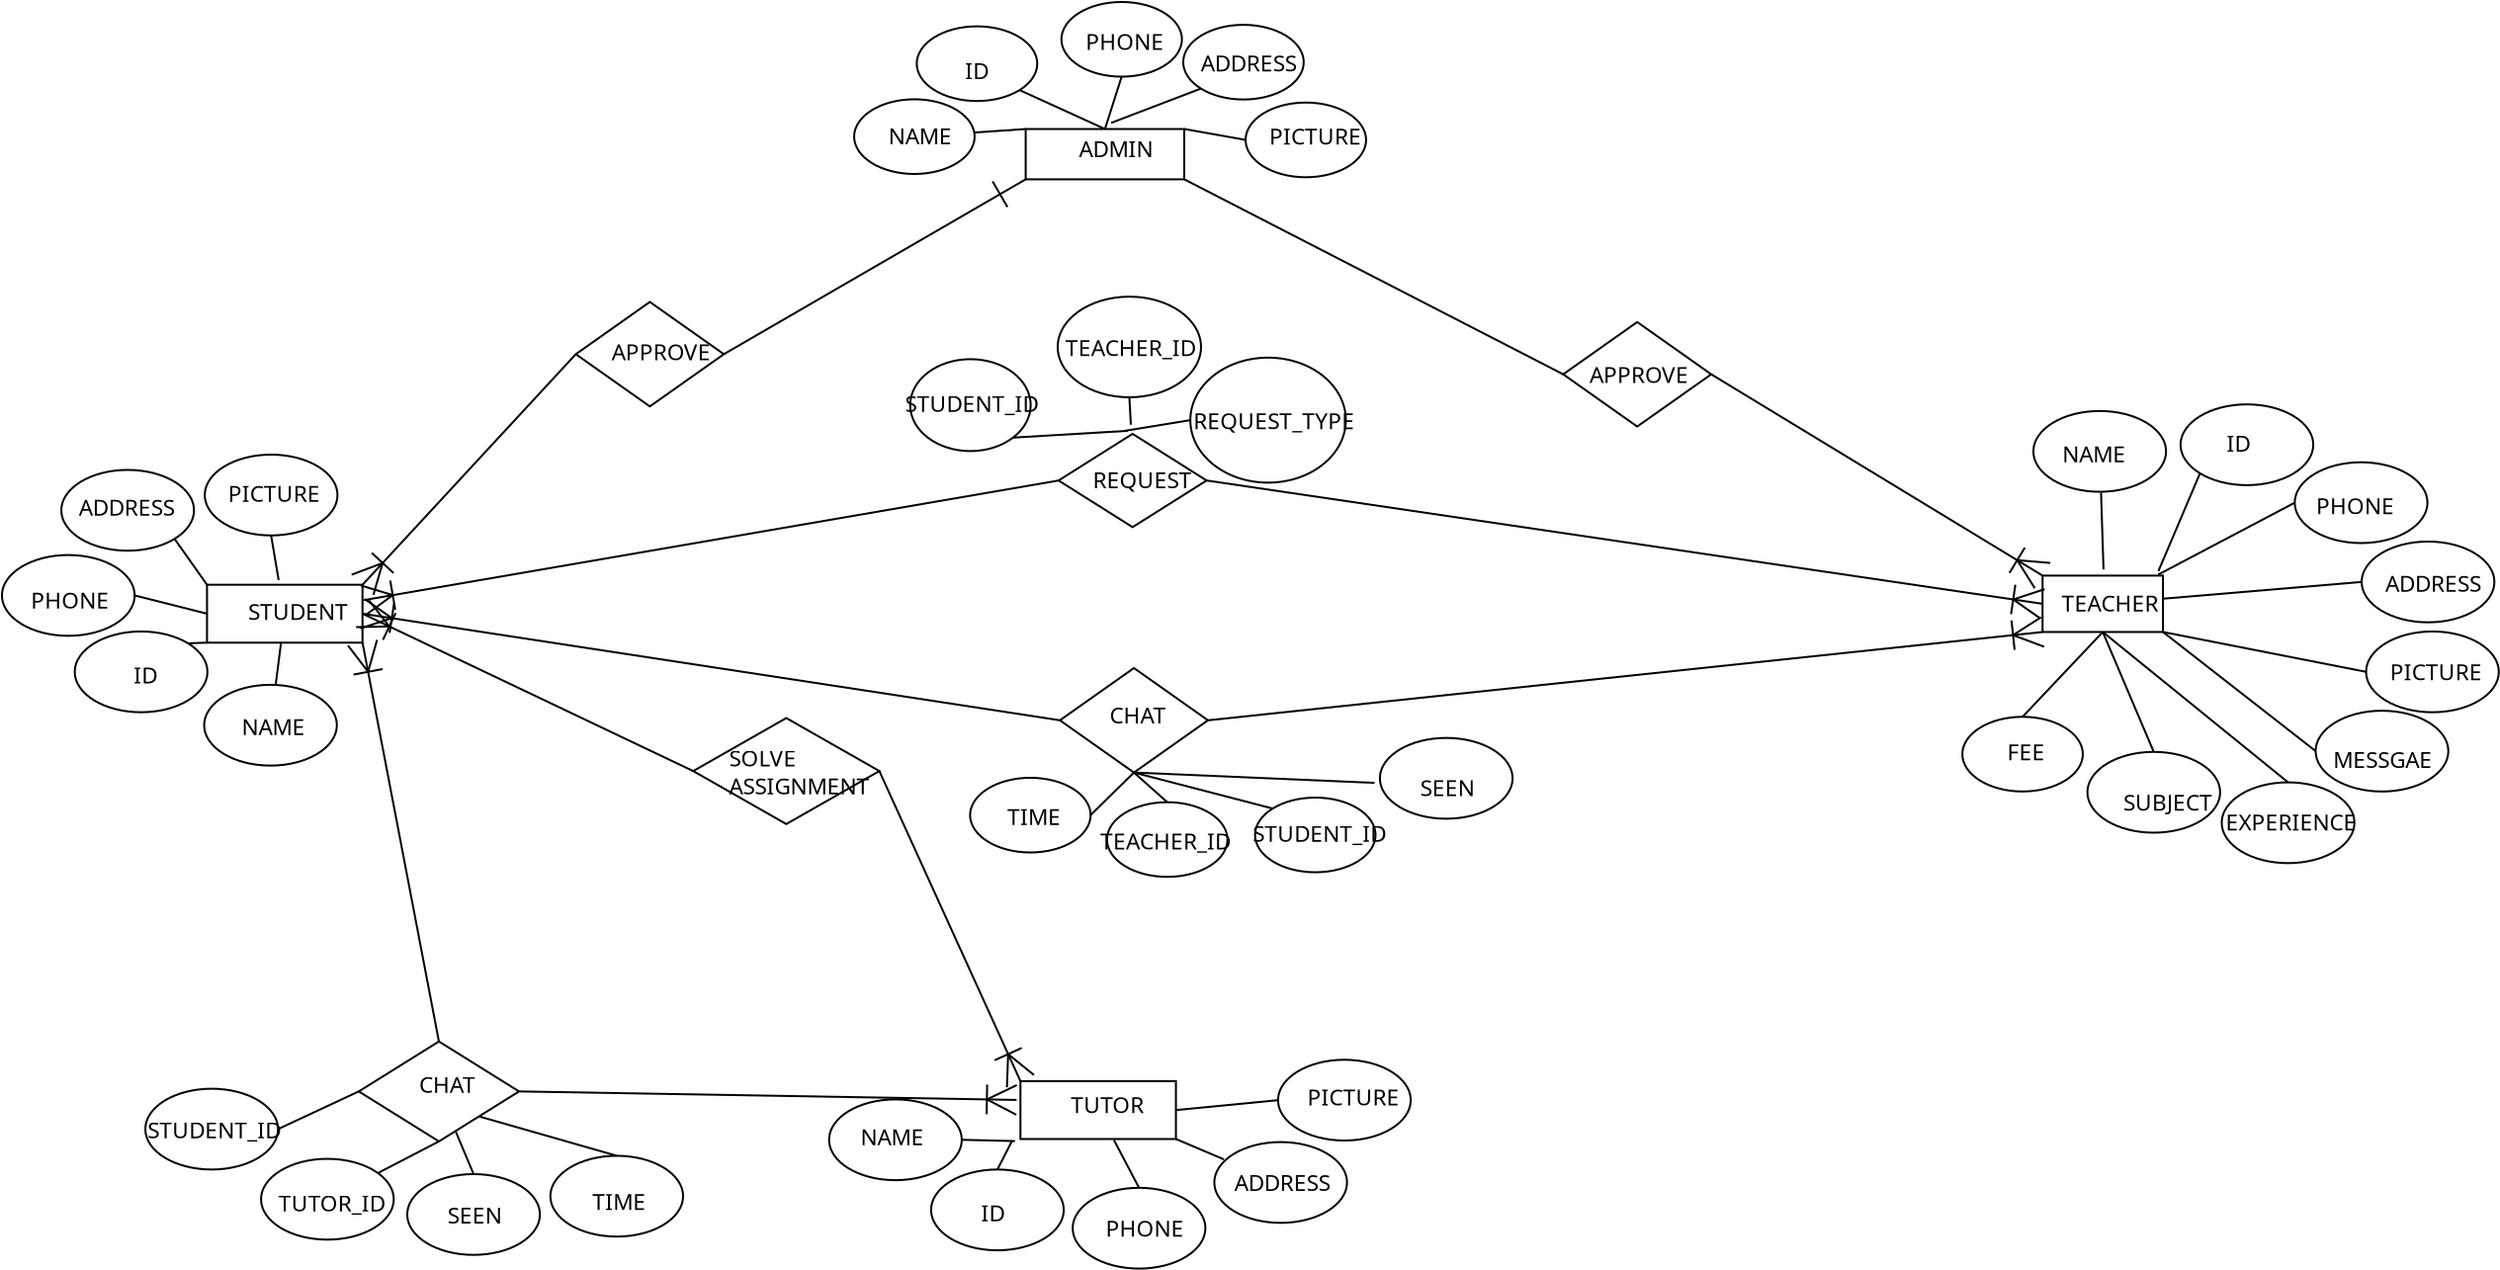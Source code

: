 <?xml version="1.0" encoding="UTF-8"?>
<dia:diagram xmlns:dia="http://www.lysator.liu.se/~alla/dia/">
  <dia:layer name="Background" visible="true" active="true">
    <dia:object type="Standard - Box" version="0" id="O0">
      <dia:attribute name="obj_pos">
        <dia:point val="31.204,-0.066"/>
      </dia:attribute>
      <dia:attribute name="obj_bb">
        <dia:rectangle val="31.154,-0.116;39.274,2.529"/>
      </dia:attribute>
      <dia:attribute name="elem_corner">
        <dia:point val="31.204,-0.066"/>
      </dia:attribute>
      <dia:attribute name="elem_width">
        <dia:real val="8.019"/>
      </dia:attribute>
      <dia:attribute name="elem_height">
        <dia:real val="2.545"/>
      </dia:attribute>
      <dia:attribute name="show_background">
        <dia:boolean val="true"/>
      </dia:attribute>
    </dia:object>
    <dia:object type="Standard - Text" version="1" id="O1">
      <dia:attribute name="obj_pos">
        <dia:point val="33.903,1.36"/>
      </dia:attribute>
      <dia:attribute name="obj_bb">
        <dia:rectangle val="33.903,0.23;37.748,1.593"/>
      </dia:attribute>
      <dia:attribute name="text">
        <dia:composite type="text">
          <dia:attribute name="string">
            <dia:string>#ADMIN #</dia:string>
          </dia:attribute>
          <dia:attribute name="font">
            <dia:font family="sans" style="0" name="Helvetica"/>
          </dia:attribute>
          <dia:attribute name="height">
            <dia:real val="1.411"/>
          </dia:attribute>
          <dia:attribute name="pos">
            <dia:point val="33.903,1.36"/>
          </dia:attribute>
          <dia:attribute name="color">
            <dia:color val="#000000"/>
          </dia:attribute>
          <dia:attribute name="alignment">
            <dia:enum val="0"/>
          </dia:attribute>
        </dia:composite>
      </dia:attribute>
      <dia:attribute name="valign">
        <dia:enum val="3"/>
      </dia:attribute>
    </dia:object>
    <dia:object type="Standard - Ellipse" version="0" id="O2">
      <dia:attribute name="obj_pos">
        <dia:point val="22.529,-1.57"/>
      </dia:attribute>
      <dia:attribute name="obj_bb">
        <dia:rectangle val="22.48,-1.62;28.671,2.259"/>
      </dia:attribute>
      <dia:attribute name="elem_corner">
        <dia:point val="22.529,-1.57"/>
      </dia:attribute>
      <dia:attribute name="elem_width">
        <dia:real val="6.092"/>
      </dia:attribute>
      <dia:attribute name="elem_height">
        <dia:real val="3.778"/>
      </dia:attribute>
    </dia:object>
    <dia:object type="Standard - Ellipse" version="0" id="O3">
      <dia:attribute name="obj_pos">
        <dia:point val="25.695,-5.26"/>
      </dia:attribute>
      <dia:attribute name="obj_bb">
        <dia:rectangle val="25.645,-5.31;31.836,-1.431"/>
      </dia:attribute>
      <dia:attribute name="elem_corner">
        <dia:point val="25.695,-5.26"/>
      </dia:attribute>
      <dia:attribute name="elem_width">
        <dia:real val="6.092"/>
      </dia:attribute>
      <dia:attribute name="elem_height">
        <dia:real val="3.778"/>
      </dia:attribute>
      <dia:attribute name="border_width">
        <dia:real val="0.1"/>
      </dia:attribute>
    </dia:object>
    <dia:object type="Standard - Ellipse" version="0" id="O4">
      <dia:attribute name="obj_pos">
        <dia:point val="33.013,-6.493"/>
      </dia:attribute>
      <dia:attribute name="obj_bb">
        <dia:rectangle val="32.963,-6.543;39.154,-2.665"/>
      </dia:attribute>
      <dia:attribute name="elem_corner">
        <dia:point val="33.013,-6.493"/>
      </dia:attribute>
      <dia:attribute name="elem_width">
        <dia:real val="6.092"/>
      </dia:attribute>
      <dia:attribute name="elem_height">
        <dia:real val="3.778"/>
      </dia:attribute>
    </dia:object>
    <dia:object type="Standard - Ellipse" version="0" id="O5">
      <dia:attribute name="obj_pos">
        <dia:point val="39.174,-5.337"/>
      </dia:attribute>
      <dia:attribute name="obj_bb">
        <dia:rectangle val="39.124,-5.387;45.315,-1.508"/>
      </dia:attribute>
      <dia:attribute name="elem_corner">
        <dia:point val="39.174,-5.337"/>
      </dia:attribute>
      <dia:attribute name="elem_width">
        <dia:real val="6.092"/>
      </dia:attribute>
      <dia:attribute name="elem_height">
        <dia:real val="3.778"/>
      </dia:attribute>
    </dia:object>
    <dia:object type="Standard - Ellipse" version="0" id="O6">
      <dia:attribute name="obj_pos">
        <dia:point val="42.328,-1.404"/>
      </dia:attribute>
      <dia:attribute name="obj_bb">
        <dia:rectangle val="42.278,-1.454;48.469,2.424"/>
      </dia:attribute>
      <dia:attribute name="elem_corner">
        <dia:point val="42.328,-1.404"/>
      </dia:attribute>
      <dia:attribute name="elem_width">
        <dia:real val="6.092"/>
      </dia:attribute>
      <dia:attribute name="elem_height">
        <dia:real val="3.778"/>
      </dia:attribute>
    </dia:object>
    <dia:object type="Standard - Line" version="0" id="O7">
      <dia:attribute name="obj_pos">
        <dia:point val="28.61,0.112"/>
      </dia:attribute>
      <dia:attribute name="obj_bb">
        <dia:rectangle val="28.556,-0.119;31.258,0.165"/>
      </dia:attribute>
      <dia:attribute name="conn_endpoints">
        <dia:point val="28.61,0.112"/>
        <dia:point val="31.204,-0.066"/>
      </dia:attribute>
      <dia:attribute name="numcp">
        <dia:int val="1"/>
      </dia:attribute>
      <dia:connections>
        <dia:connection handle="0" to="O2" connection="8"/>
        <dia:connection handle="1" to="O0" connection="0"/>
      </dia:connections>
    </dia:object>
    <dia:object type="Standard - Line" version="0" id="O8">
      <dia:attribute name="obj_pos">
        <dia:point val="30.894,-2.035"/>
      </dia:attribute>
      <dia:attribute name="obj_bb">
        <dia:rectangle val="30.828,-2.101;35.28,0.0"/>
      </dia:attribute>
      <dia:attribute name="conn_endpoints">
        <dia:point val="30.894,-2.035"/>
        <dia:point val="35.214,-0.066"/>
      </dia:attribute>
      <dia:attribute name="numcp">
        <dia:int val="1"/>
      </dia:attribute>
      <dia:connections>
        <dia:connection handle="0" to="O3" connection="7"/>
        <dia:connection handle="1" to="O0" connection="1"/>
      </dia:connections>
    </dia:object>
    <dia:object type="Standard - Line" version="0" id="O9">
      <dia:attribute name="obj_pos">
        <dia:point val="36.058,-2.715"/>
      </dia:attribute>
      <dia:attribute name="obj_bb">
        <dia:rectangle val="35.151,-2.778;36.121,-0.003"/>
      </dia:attribute>
      <dia:attribute name="conn_endpoints">
        <dia:point val="36.058,-2.715"/>
        <dia:point val="35.214,-0.066"/>
      </dia:attribute>
      <dia:attribute name="numcp">
        <dia:int val="1"/>
      </dia:attribute>
      <dia:connections>
        <dia:connection handle="0" to="O4" connection="6"/>
        <dia:connection handle="1" to="O0" connection="1"/>
      </dia:connections>
    </dia:object>
    <dia:object type="Standard - Line" version="0" id="O10">
      <dia:attribute name="obj_pos">
        <dia:point val="35.523,-0.375"/>
      </dia:attribute>
      <dia:attribute name="obj_bb">
        <dia:rectangle val="35.458,-2.176;40.13,-0.31"/>
      </dia:attribute>
      <dia:attribute name="conn_endpoints">
        <dia:point val="35.523,-0.375"/>
        <dia:point val="40.066,-2.112"/>
      </dia:attribute>
      <dia:attribute name="numcp">
        <dia:int val="1"/>
      </dia:attribute>
      <dia:connections>
        <dia:connection handle="1" to="O5" connection="5"/>
      </dia:connections>
    </dia:object>
    <dia:object type="Standard - Line" version="0" id="O11">
      <dia:attribute name="obj_pos">
        <dia:point val="39.224,-0.066"/>
      </dia:attribute>
      <dia:attribute name="obj_bb">
        <dia:rectangle val="39.166,-0.124;42.386,0.543"/>
      </dia:attribute>
      <dia:attribute name="conn_endpoints">
        <dia:point val="39.224,-0.066"/>
        <dia:point val="42.328,0.485"/>
      </dia:attribute>
      <dia:attribute name="numcp">
        <dia:int val="1"/>
      </dia:attribute>
      <dia:connections>
        <dia:connection handle="0" to="O0" connection="2"/>
        <dia:connection handle="1" to="O6" connection="3"/>
      </dia:connections>
    </dia:object>
    <dia:object type="Standard - Text" version="1" id="O12">
      <dia:attribute name="obj_pos">
        <dia:point val="24.265,0.705"/>
      </dia:attribute>
      <dia:attribute name="obj_bb">
        <dia:rectangle val="24.265,-0.425;27.907,0.937"/>
      </dia:attribute>
      <dia:attribute name="text">
        <dia:composite type="text">
          <dia:attribute name="string">
            <dia:string>#NAME  #</dia:string>
          </dia:attribute>
          <dia:attribute name="font">
            <dia:font family="sans" style="0" name="Helvetica"/>
          </dia:attribute>
          <dia:attribute name="height">
            <dia:real val="1.411"/>
          </dia:attribute>
          <dia:attribute name="pos">
            <dia:point val="24.265,0.705"/>
          </dia:attribute>
          <dia:attribute name="color">
            <dia:color val="#000000"/>
          </dia:attribute>
          <dia:attribute name="alignment">
            <dia:enum val="0"/>
          </dia:attribute>
        </dia:composite>
      </dia:attribute>
      <dia:attribute name="valign">
        <dia:enum val="3"/>
      </dia:attribute>
    </dia:object>
    <dia:object type="Standard - Text" version="1" id="O13">
      <dia:attribute name="obj_pos">
        <dia:point val="28.741,-2.599"/>
      </dia:attribute>
      <dia:attribute name="obj_bb">
        <dia:rectangle val="28.145,-3.729;29.335,-2.367"/>
      </dia:attribute>
      <dia:attribute name="text">
        <dia:composite type="text">
          <dia:attribute name="string">
            <dia:string>#ID#</dia:string>
          </dia:attribute>
          <dia:attribute name="font">
            <dia:font family="sans" style="0" name="Helvetica"/>
          </dia:attribute>
          <dia:attribute name="height">
            <dia:real val="1.411"/>
          </dia:attribute>
          <dia:attribute name="pos">
            <dia:point val="28.741,-2.599"/>
          </dia:attribute>
          <dia:attribute name="color">
            <dia:color val="#000000"/>
          </dia:attribute>
          <dia:attribute name="alignment">
            <dia:enum val="1"/>
          </dia:attribute>
        </dia:composite>
      </dia:attribute>
      <dia:attribute name="valign">
        <dia:enum val="3"/>
      </dia:attribute>
    </dia:object>
    <dia:object type="Standard - Text" version="1" id="O14">
      <dia:attribute name="obj_pos">
        <dia:point val="36.213,-4.064"/>
      </dia:attribute>
      <dia:attribute name="obj_bb">
        <dia:rectangle val="34.425,-5.194;38.0,-3.832"/>
      </dia:attribute>
      <dia:attribute name="text">
        <dia:composite type="text">
          <dia:attribute name="string">
            <dia:string>#PHONE#</dia:string>
          </dia:attribute>
          <dia:attribute name="font">
            <dia:font family="sans" style="0" name="Helvetica"/>
          </dia:attribute>
          <dia:attribute name="height">
            <dia:real val="1.411"/>
          </dia:attribute>
          <dia:attribute name="pos">
            <dia:point val="36.213,-4.064"/>
          </dia:attribute>
          <dia:attribute name="color">
            <dia:color val="#000000"/>
          </dia:attribute>
          <dia:attribute name="alignment">
            <dia:enum val="1"/>
          </dia:attribute>
        </dia:composite>
      </dia:attribute>
      <dia:attribute name="valign">
        <dia:enum val="3"/>
      </dia:attribute>
    </dia:object>
    <dia:object type="Standard - Text" version="1" id="O15">
      <dia:attribute name="obj_pos">
        <dia:point val="40.06,-2.985"/>
      </dia:attribute>
      <dia:attribute name="obj_bb">
        <dia:rectangle val="40.06,-4.115;44.87,-2.752"/>
      </dia:attribute>
      <dia:attribute name="text">
        <dia:composite type="text">
          <dia:attribute name="string">
            <dia:string>#ADDRESS#</dia:string>
          </dia:attribute>
          <dia:attribute name="font">
            <dia:font family="sans" style="0" name="Helvetica"/>
          </dia:attribute>
          <dia:attribute name="height">
            <dia:real val="1.411"/>
          </dia:attribute>
          <dia:attribute name="pos">
            <dia:point val="40.06,-2.985"/>
          </dia:attribute>
          <dia:attribute name="color">
            <dia:color val="#000000"/>
          </dia:attribute>
          <dia:attribute name="alignment">
            <dia:enum val="0"/>
          </dia:attribute>
        </dia:composite>
      </dia:attribute>
      <dia:attribute name="valign">
        <dia:enum val="3"/>
      </dia:attribute>
    </dia:object>
    <dia:object type="Standard - Text" version="1" id="O16">
      <dia:attribute name="obj_pos">
        <dia:point val="43.523,0.716"/>
      </dia:attribute>
      <dia:attribute name="obj_bb">
        <dia:rectangle val="43.523,-0.414;47.983,0.949"/>
      </dia:attribute>
      <dia:attribute name="text">
        <dia:composite type="text">
          <dia:attribute name="string">
            <dia:string>#PICTURE#</dia:string>
          </dia:attribute>
          <dia:attribute name="font">
            <dia:font family="sans" style="0" name="Helvetica"/>
          </dia:attribute>
          <dia:attribute name="height">
            <dia:real val="1.411"/>
          </dia:attribute>
          <dia:attribute name="pos">
            <dia:point val="43.523,0.716"/>
          </dia:attribute>
          <dia:attribute name="color">
            <dia:color val="#000000"/>
          </dia:attribute>
          <dia:attribute name="alignment">
            <dia:enum val="0"/>
          </dia:attribute>
        </dia:composite>
      </dia:attribute>
      <dia:attribute name="valign">
        <dia:enum val="3"/>
      </dia:attribute>
    </dia:object>
    <dia:object type="Standard - Box" version="0" id="O17">
      <dia:attribute name="obj_pos">
        <dia:point val="82.637,22.527"/>
      </dia:attribute>
      <dia:attribute name="obj_bb">
        <dia:rectangle val="82.587,22.477;88.779,25.43"/>
      </dia:attribute>
      <dia:attribute name="elem_corner">
        <dia:point val="82.637,22.527"/>
      </dia:attribute>
      <dia:attribute name="elem_width">
        <dia:real val="6.092"/>
      </dia:attribute>
      <dia:attribute name="elem_height">
        <dia:real val="2.853"/>
      </dia:attribute>
      <dia:attribute name="show_background">
        <dia:boolean val="true"/>
      </dia:attribute>
    </dia:object>
    <dia:object type="Standard - Text" version="1" id="O18">
      <dia:attribute name="obj_pos">
        <dia:point val="85.683,23.954"/>
      </dia:attribute>
      <dia:attribute name="obj_bb">
        <dia:rectangle val="85.664,23.294;85.683,24.125"/>
      </dia:attribute>
      <dia:attribute name="text">
        <dia:composite type="text">
          <dia:attribute name="string">
            <dia:string>##</dia:string>
          </dia:attribute>
          <dia:attribute name="font">
            <dia:font family="sans" style="0" name="Helvetica"/>
          </dia:attribute>
          <dia:attribute name="height">
            <dia:real val="0.8"/>
          </dia:attribute>
          <dia:attribute name="pos">
            <dia:point val="85.683,23.954"/>
          </dia:attribute>
          <dia:attribute name="color">
            <dia:color val="#000000"/>
          </dia:attribute>
          <dia:attribute name="alignment">
            <dia:enum val="0"/>
          </dia:attribute>
        </dia:composite>
      </dia:attribute>
      <dia:attribute name="valign">
        <dia:enum val="3"/>
      </dia:attribute>
      <dia:connections>
        <dia:connection handle="0" to="O17" connection="8"/>
      </dia:connections>
    </dia:object>
    <dia:object type="Standard - Text" version="1" id="O19">
      <dia:attribute name="obj_pos">
        <dia:point val="83.601,24.339"/>
      </dia:attribute>
      <dia:attribute name="obj_bb">
        <dia:rectangle val="83.601,23.175;88.41,24.64"/>
      </dia:attribute>
      <dia:attribute name="text">
        <dia:composite type="text">
          <dia:attribute name="string">
            <dia:string>#TEACHER#</dia:string>
          </dia:attribute>
          <dia:attribute name="font">
            <dia:font family="sans" style="0" name="Helvetica"/>
          </dia:attribute>
          <dia:attribute name="height">
            <dia:real val="1.411"/>
          </dia:attribute>
          <dia:attribute name="pos">
            <dia:point val="83.601,24.339"/>
          </dia:attribute>
          <dia:attribute name="color">
            <dia:color val="#000000"/>
          </dia:attribute>
          <dia:attribute name="alignment">
            <dia:enum val="0"/>
          </dia:attribute>
        </dia:composite>
      </dia:attribute>
      <dia:attribute name="valign">
        <dia:enum val="3"/>
      </dia:attribute>
    </dia:object>
    <dia:object type="Standard - Text" version="1" id="O20">
      <dia:attribute name="obj_pos">
        <dia:point val="87.264,23.298"/>
      </dia:attribute>
      <dia:attribute name="obj_bb">
        <dia:rectangle val="87.245,22.639;87.264,23.47"/>
      </dia:attribute>
      <dia:attribute name="text">
        <dia:composite type="text">
          <dia:attribute name="string">
            <dia:string>##</dia:string>
          </dia:attribute>
          <dia:attribute name="font">
            <dia:font family="sans" style="0" name="Helvetica"/>
          </dia:attribute>
          <dia:attribute name="height">
            <dia:real val="0.8"/>
          </dia:attribute>
          <dia:attribute name="pos">
            <dia:point val="87.264,23.298"/>
          </dia:attribute>
          <dia:attribute name="color">
            <dia:color val="#000000"/>
          </dia:attribute>
          <dia:attribute name="alignment">
            <dia:enum val="0"/>
          </dia:attribute>
        </dia:composite>
      </dia:attribute>
      <dia:attribute name="valign">
        <dia:enum val="3"/>
      </dia:attribute>
    </dia:object>
    <dia:object type="Standard - Text" version="1" id="O21">
      <dia:attribute name="obj_pos">
        <dia:point val="-12.988,-0.633"/>
      </dia:attribute>
      <dia:attribute name="obj_bb">
        <dia:rectangle val="-13.022,-1.797;-12.283,-0.332"/>
      </dia:attribute>
      <dia:attribute name="text">
        <dia:composite type="text">
          <dia:attribute name="string">
            <dia:string>#  #</dia:string>
          </dia:attribute>
          <dia:attribute name="font">
            <dia:font family="sans" style="0" name="Helvetica"/>
          </dia:attribute>
          <dia:attribute name="height">
            <dia:real val="1.411"/>
          </dia:attribute>
          <dia:attribute name="pos">
            <dia:point val="-12.988,-0.633"/>
          </dia:attribute>
          <dia:attribute name="color">
            <dia:color val="#000000"/>
          </dia:attribute>
          <dia:attribute name="alignment">
            <dia:enum val="0"/>
          </dia:attribute>
        </dia:composite>
      </dia:attribute>
      <dia:attribute name="valign">
        <dia:enum val="3"/>
      </dia:attribute>
    </dia:object>
    <dia:object type="Standard - Ellipse" version="0" id="O22">
      <dia:attribute name="obj_pos">
        <dia:point val="82.174,14.199"/>
      </dia:attribute>
      <dia:attribute name="obj_bb">
        <dia:rectangle val="82.124,14.149;88.933,18.336"/>
      </dia:attribute>
      <dia:attribute name="elem_corner">
        <dia:point val="82.174,14.199"/>
      </dia:attribute>
      <dia:attribute name="elem_width">
        <dia:real val="6.709"/>
      </dia:attribute>
      <dia:attribute name="elem_height">
        <dia:real val="4.087"/>
      </dia:attribute>
    </dia:object>
    <dia:object type="Standard - Ellipse" version="0" id="O23">
      <dia:attribute name="obj_pos">
        <dia:point val="89.619,13.864"/>
      </dia:attribute>
      <dia:attribute name="obj_bb">
        <dia:rectangle val="89.569,13.814;96.378,18.001"/>
      </dia:attribute>
      <dia:attribute name="elem_corner">
        <dia:point val="89.619,13.864"/>
      </dia:attribute>
      <dia:attribute name="elem_width">
        <dia:real val="6.709"/>
      </dia:attribute>
      <dia:attribute name="elem_height">
        <dia:real val="4.087"/>
      </dia:attribute>
    </dia:object>
    <dia:object type="Standard - Ellipse" version="0" id="O24">
      <dia:attribute name="obj_pos">
        <dia:point val="95.395,16.794"/>
      </dia:attribute>
      <dia:attribute name="obj_bb">
        <dia:rectangle val="95.345,16.744;102.154,20.931"/>
      </dia:attribute>
      <dia:attribute name="elem_corner">
        <dia:point val="95.395,16.794"/>
      </dia:attribute>
      <dia:attribute name="elem_width">
        <dia:real val="6.709"/>
      </dia:attribute>
      <dia:attribute name="elem_height">
        <dia:real val="4.087"/>
      </dia:attribute>
    </dia:object>
    <dia:object type="Standard - Ellipse" version="0" id="O25">
      <dia:attribute name="obj_pos">
        <dia:point val="98.78,20.804"/>
      </dia:attribute>
      <dia:attribute name="obj_bb">
        <dia:rectangle val="98.73,20.754;105.539,24.941"/>
      </dia:attribute>
      <dia:attribute name="elem_corner">
        <dia:point val="98.78,20.804"/>
      </dia:attribute>
      <dia:attribute name="elem_width">
        <dia:real val="6.709"/>
      </dia:attribute>
      <dia:attribute name="elem_height">
        <dia:real val="4.087"/>
      </dia:attribute>
    </dia:object>
    <dia:object type="Standard - Ellipse" version="0" id="O26">
      <dia:attribute name="obj_pos">
        <dia:point val="99.004,25.353"/>
      </dia:attribute>
      <dia:attribute name="obj_bb">
        <dia:rectangle val="98.954,25.303;105.762,29.49"/>
      </dia:attribute>
      <dia:attribute name="elem_corner">
        <dia:point val="99.004,25.353"/>
      </dia:attribute>
      <dia:attribute name="elem_width">
        <dia:real val="6.709"/>
      </dia:attribute>
      <dia:attribute name="elem_height">
        <dia:real val="4.087"/>
      </dia:attribute>
    </dia:object>
    <dia:object type="Standard - Ellipse" version="0" id="O27">
      <dia:attribute name="obj_pos">
        <dia:point val="96.451,29.363"/>
      </dia:attribute>
      <dia:attribute name="obj_bb">
        <dia:rectangle val="96.401,29.313;103.21,33.5"/>
      </dia:attribute>
      <dia:attribute name="elem_corner">
        <dia:point val="96.451,29.363"/>
      </dia:attribute>
      <dia:attribute name="elem_width">
        <dia:real val="6.709"/>
      </dia:attribute>
      <dia:attribute name="elem_height">
        <dia:real val="4.087"/>
      </dia:attribute>
    </dia:object>
    <dia:object type="Standard - Box" version="0" id="O28">
      <dia:attribute name="obj_pos">
        <dia:point val="-10.204,22.99"/>
      </dia:attribute>
      <dia:attribute name="obj_bb">
        <dia:rectangle val="-10.254,22.94;-2.289,25.97"/>
      </dia:attribute>
      <dia:attribute name="elem_corner">
        <dia:point val="-10.204,22.99"/>
      </dia:attribute>
      <dia:attribute name="elem_width">
        <dia:real val="7.865"/>
      </dia:attribute>
      <dia:attribute name="elem_height">
        <dia:real val="2.93"/>
      </dia:attribute>
      <dia:attribute name="show_background">
        <dia:boolean val="true"/>
      </dia:attribute>
    </dia:object>
    <dia:object type="Standard - Box" version="0" id="O29">
      <dia:attribute name="obj_pos">
        <dia:point val="30.938,48.101"/>
      </dia:attribute>
      <dia:attribute name="obj_bb">
        <dia:rectangle val="30.888,48.051;38.854,51.081"/>
      </dia:attribute>
      <dia:attribute name="elem_corner">
        <dia:point val="30.938,48.101"/>
      </dia:attribute>
      <dia:attribute name="elem_width">
        <dia:real val="7.865"/>
      </dia:attribute>
      <dia:attribute name="elem_height">
        <dia:real val="2.93"/>
      </dia:attribute>
      <dia:attribute name="show_background">
        <dia:boolean val="true"/>
      </dia:attribute>
    </dia:object>
    <dia:object type="Standard - Text" version="1" id="O30">
      <dia:attribute name="obj_pos">
        <dia:point val="-6.271,24.455"/>
      </dia:attribute>
      <dia:attribute name="obj_bb">
        <dia:rectangle val="-6.291,23.796;-6.271,24.626"/>
      </dia:attribute>
      <dia:attribute name="text">
        <dia:composite type="text">
          <dia:attribute name="string">
            <dia:string>##</dia:string>
          </dia:attribute>
          <dia:attribute name="font">
            <dia:font family="sans" style="0" name="Helvetica"/>
          </dia:attribute>
          <dia:attribute name="height">
            <dia:real val="0.8"/>
          </dia:attribute>
          <dia:attribute name="pos">
            <dia:point val="-6.271,24.455"/>
          </dia:attribute>
          <dia:attribute name="color">
            <dia:color val="#000000"/>
          </dia:attribute>
          <dia:attribute name="alignment">
            <dia:enum val="0"/>
          </dia:attribute>
        </dia:composite>
      </dia:attribute>
      <dia:attribute name="valign">
        <dia:enum val="3"/>
      </dia:attribute>
      <dia:connections>
        <dia:connection handle="0" to="O28" connection="8"/>
      </dia:connections>
    </dia:object>
    <dia:object type="Standard - Text" version="1" id="O31">
      <dia:attribute name="obj_pos">
        <dia:point val="-8.122,24.764"/>
      </dia:attribute>
      <dia:attribute name="obj_bb">
        <dia:rectangle val="-8.122,23.634;-3.274,24.996"/>
      </dia:attribute>
      <dia:attribute name="text">
        <dia:composite type="text">
          <dia:attribute name="string">
            <dia:string>#STUDENT#</dia:string>
          </dia:attribute>
          <dia:attribute name="font">
            <dia:font family="sans" style="0" name="Helvetica"/>
          </dia:attribute>
          <dia:attribute name="height">
            <dia:real val="1.411"/>
          </dia:attribute>
          <dia:attribute name="pos">
            <dia:point val="-8.122,24.764"/>
          </dia:attribute>
          <dia:attribute name="color">
            <dia:color val="#000000"/>
          </dia:attribute>
          <dia:attribute name="alignment">
            <dia:enum val="0"/>
          </dia:attribute>
        </dia:composite>
      </dia:attribute>
      <dia:attribute name="valign">
        <dia:enum val="3"/>
      </dia:attribute>
    </dia:object>
    <dia:object type="Standard - Text" version="1" id="O32">
      <dia:attribute name="obj_pos">
        <dia:point val="33.483,49.72"/>
      </dia:attribute>
      <dia:attribute name="obj_bb">
        <dia:rectangle val="33.483,48.59;37.07,49.953"/>
      </dia:attribute>
      <dia:attribute name="text">
        <dia:composite type="text">
          <dia:attribute name="string">
            <dia:string>#TUTOR#</dia:string>
          </dia:attribute>
          <dia:attribute name="font">
            <dia:font family="sans" style="0" name="Helvetica"/>
          </dia:attribute>
          <dia:attribute name="height">
            <dia:real val="1.411"/>
          </dia:attribute>
          <dia:attribute name="pos">
            <dia:point val="33.483,49.72"/>
          </dia:attribute>
          <dia:attribute name="color">
            <dia:color val="#000000"/>
          </dia:attribute>
          <dia:attribute name="alignment">
            <dia:enum val="0"/>
          </dia:attribute>
        </dia:composite>
      </dia:attribute>
      <dia:attribute name="valign">
        <dia:enum val="3"/>
      </dia:attribute>
    </dia:object>
    <dia:object type="Standard - Ellipse" version="0" id="O33">
      <dia:attribute name="obj_pos">
        <dia:point val="-10.316,16.408"/>
      </dia:attribute>
      <dia:attribute name="obj_bb">
        <dia:rectangle val="-10.366,16.358;-3.557,20.545"/>
      </dia:attribute>
      <dia:attribute name="elem_corner">
        <dia:point val="-10.316,16.408"/>
      </dia:attribute>
      <dia:attribute name="elem_width">
        <dia:real val="6.709"/>
      </dia:attribute>
      <dia:attribute name="elem_height">
        <dia:real val="4.087"/>
      </dia:attribute>
    </dia:object>
    <dia:object type="Standard - Ellipse" version="0" id="O34">
      <dia:attribute name="obj_pos">
        <dia:point val="-17.572,17.18"/>
      </dia:attribute>
      <dia:attribute name="obj_bb">
        <dia:rectangle val="-17.622,17.13;-10.813,21.316"/>
      </dia:attribute>
      <dia:attribute name="elem_corner">
        <dia:point val="-17.572,17.18"/>
      </dia:attribute>
      <dia:attribute name="elem_width">
        <dia:real val="6.709"/>
      </dia:attribute>
      <dia:attribute name="elem_height">
        <dia:real val="4.087"/>
      </dia:attribute>
    </dia:object>
    <dia:object type="Standard - Ellipse" version="0" id="O35">
      <dia:attribute name="obj_pos">
        <dia:point val="-20.575,21.486"/>
      </dia:attribute>
      <dia:attribute name="obj_bb">
        <dia:rectangle val="-20.625,21.436;-13.817,25.623"/>
      </dia:attribute>
      <dia:attribute name="elem_corner">
        <dia:point val="-20.575,21.486"/>
      </dia:attribute>
      <dia:attribute name="elem_width">
        <dia:real val="6.709"/>
      </dia:attribute>
      <dia:attribute name="elem_height">
        <dia:real val="4.087"/>
      </dia:attribute>
    </dia:object>
    <dia:object type="Standard - Ellipse" version="0" id="O36">
      <dia:attribute name="obj_pos">
        <dia:point val="-16.893,25.353"/>
      </dia:attribute>
      <dia:attribute name="obj_bb">
        <dia:rectangle val="-16.943,25.303;-10.135,29.49"/>
      </dia:attribute>
      <dia:attribute name="elem_corner">
        <dia:point val="-16.893,25.353"/>
      </dia:attribute>
      <dia:attribute name="elem_width">
        <dia:real val="6.709"/>
      </dia:attribute>
      <dia:attribute name="elem_height">
        <dia:real val="4.087"/>
      </dia:attribute>
    </dia:object>
    <dia:object type="Standard - Ellipse" version="0" id="O37">
      <dia:attribute name="obj_pos">
        <dia:point val="-10.347,28.052"/>
      </dia:attribute>
      <dia:attribute name="obj_bb">
        <dia:rectangle val="-10.397,28.002;-3.588,32.189"/>
      </dia:attribute>
      <dia:attribute name="elem_corner">
        <dia:point val="-10.347,28.052"/>
      </dia:attribute>
      <dia:attribute name="elem_width">
        <dia:real val="6.709"/>
      </dia:attribute>
      <dia:attribute name="elem_height">
        <dia:real val="4.087"/>
      </dia:attribute>
    </dia:object>
    <dia:object type="Standard - Ellipse" version="0" id="O38">
      <dia:attribute name="obj_pos">
        <dia:point val="21.261,49.026"/>
      </dia:attribute>
      <dia:attribute name="obj_bb">
        <dia:rectangle val="21.211,48.976;28.02,53.163"/>
      </dia:attribute>
      <dia:attribute name="elem_corner">
        <dia:point val="21.261,49.026"/>
      </dia:attribute>
      <dia:attribute name="elem_width">
        <dia:real val="6.709"/>
      </dia:attribute>
      <dia:attribute name="elem_height">
        <dia:real val="4.087"/>
      </dia:attribute>
    </dia:object>
    <dia:object type="Standard - Ellipse" version="0" id="O39">
      <dia:attribute name="obj_pos">
        <dia:point val="26.42,52.573"/>
      </dia:attribute>
      <dia:attribute name="obj_bb">
        <dia:rectangle val="26.37,52.523;33.178,56.71"/>
      </dia:attribute>
      <dia:attribute name="elem_corner">
        <dia:point val="26.42,52.573"/>
      </dia:attribute>
      <dia:attribute name="elem_width">
        <dia:real val="6.709"/>
      </dia:attribute>
      <dia:attribute name="elem_height">
        <dia:real val="4.087"/>
      </dia:attribute>
    </dia:object>
    <dia:object type="Standard - Ellipse" version="0" id="O40">
      <dia:attribute name="obj_pos">
        <dia:point val="33.583,53.499"/>
      </dia:attribute>
      <dia:attribute name="obj_bb">
        <dia:rectangle val="33.533,53.449;40.342,57.636"/>
      </dia:attribute>
      <dia:attribute name="elem_corner">
        <dia:point val="33.583,53.499"/>
      </dia:attribute>
      <dia:attribute name="elem_width">
        <dia:real val="6.709"/>
      </dia:attribute>
      <dia:attribute name="elem_height">
        <dia:real val="4.087"/>
      </dia:attribute>
    </dia:object>
    <dia:object type="Standard - Ellipse" version="0" id="O41">
      <dia:attribute name="obj_pos">
        <dia:point val="40.747,51.185"/>
      </dia:attribute>
      <dia:attribute name="obj_bb">
        <dia:rectangle val="40.697,51.135;47.505,55.322"/>
      </dia:attribute>
      <dia:attribute name="elem_corner">
        <dia:point val="40.747,51.185"/>
      </dia:attribute>
      <dia:attribute name="elem_width">
        <dia:real val="6.709"/>
      </dia:attribute>
      <dia:attribute name="elem_height">
        <dia:real val="4.087"/>
      </dia:attribute>
    </dia:object>
    <dia:object type="Standard - Ellipse" version="0" id="O42">
      <dia:attribute name="obj_pos">
        <dia:point val="43.97,47.021"/>
      </dia:attribute>
      <dia:attribute name="obj_bb">
        <dia:rectangle val="43.92,46.971;50.729,51.158"/>
      </dia:attribute>
      <dia:attribute name="elem_corner">
        <dia:point val="43.97,47.021"/>
      </dia:attribute>
      <dia:attribute name="elem_width">
        <dia:real val="6.709"/>
      </dia:attribute>
      <dia:attribute name="elem_height">
        <dia:real val="4.087"/>
      </dia:attribute>
    </dia:object>
    <dia:object type="Standard - Text" version="1" id="O43">
      <dia:attribute name="obj_pos">
        <dia:point val="83.632,16.794"/>
      </dia:attribute>
      <dia:attribute name="obj_bb">
        <dia:rectangle val="83.598,15.63;87.274,17.095"/>
      </dia:attribute>
      <dia:attribute name="text">
        <dia:composite type="text">
          <dia:attribute name="string">
            <dia:string>#NAME  #</dia:string>
          </dia:attribute>
          <dia:attribute name="font">
            <dia:font family="sans" style="0" name="Helvetica"/>
          </dia:attribute>
          <dia:attribute name="height">
            <dia:real val="1.411"/>
          </dia:attribute>
          <dia:attribute name="pos">
            <dia:point val="83.632,16.794"/>
          </dia:attribute>
          <dia:attribute name="color">
            <dia:color val="#000000"/>
          </dia:attribute>
          <dia:attribute name="alignment">
            <dia:enum val="0"/>
          </dia:attribute>
        </dia:composite>
      </dia:attribute>
      <dia:attribute name="valign">
        <dia:enum val="3"/>
      </dia:attribute>
    </dia:object>
    <dia:object type="Standard - Text" version="1" id="O44">
      <dia:attribute name="obj_pos">
        <dia:point val="-8.446,30.597"/>
      </dia:attribute>
      <dia:attribute name="obj_bb">
        <dia:rectangle val="-8.48,29.433;-4.803,30.898"/>
      </dia:attribute>
      <dia:attribute name="text">
        <dia:composite type="text">
          <dia:attribute name="string">
            <dia:string>#NAME  #</dia:string>
          </dia:attribute>
          <dia:attribute name="font">
            <dia:font family="sans" style="0" name="Helvetica"/>
          </dia:attribute>
          <dia:attribute name="height">
            <dia:real val="1.411"/>
          </dia:attribute>
          <dia:attribute name="pos">
            <dia:point val="-8.446,30.597"/>
          </dia:attribute>
          <dia:attribute name="color">
            <dia:color val="#000000"/>
          </dia:attribute>
          <dia:attribute name="alignment">
            <dia:enum val="0"/>
          </dia:attribute>
        </dia:composite>
      </dia:attribute>
      <dia:attribute name="valign">
        <dia:enum val="3"/>
      </dia:attribute>
    </dia:object>
    <dia:object type="Standard - Text" version="1" id="O45">
      <dia:attribute name="obj_pos">
        <dia:point val="22.853,51.34"/>
      </dia:attribute>
      <dia:attribute name="obj_bb">
        <dia:rectangle val="22.819,50.176;26.496,51.641"/>
      </dia:attribute>
      <dia:attribute name="text">
        <dia:composite type="text">
          <dia:attribute name="string">
            <dia:string>#NAME  #</dia:string>
          </dia:attribute>
          <dia:attribute name="font">
            <dia:font family="sans" style="0" name="Helvetica"/>
          </dia:attribute>
          <dia:attribute name="height">
            <dia:real val="1.411"/>
          </dia:attribute>
          <dia:attribute name="pos">
            <dia:point val="22.853,51.34"/>
          </dia:attribute>
          <dia:attribute name="color">
            <dia:color val="#000000"/>
          </dia:attribute>
          <dia:attribute name="alignment">
            <dia:enum val="0"/>
          </dia:attribute>
        </dia:composite>
      </dia:attribute>
      <dia:attribute name="valign">
        <dia:enum val="3"/>
      </dia:attribute>
    </dia:object>
    <dia:object type="Standard - Text" version="1" id="O46">
      <dia:attribute name="obj_pos">
        <dia:point val="92.555,16.255"/>
      </dia:attribute>
      <dia:attribute name="obj_bb">
        <dia:rectangle val="91.96,15.125;93.15,16.487"/>
      </dia:attribute>
      <dia:attribute name="text">
        <dia:composite type="text">
          <dia:attribute name="string">
            <dia:string>#ID#</dia:string>
          </dia:attribute>
          <dia:attribute name="font">
            <dia:font family="sans" style="0" name="Helvetica"/>
          </dia:attribute>
          <dia:attribute name="height">
            <dia:real val="1.411"/>
          </dia:attribute>
          <dia:attribute name="pos">
            <dia:point val="92.555,16.255"/>
          </dia:attribute>
          <dia:attribute name="color">
            <dia:color val="#000000"/>
          </dia:attribute>
          <dia:attribute name="alignment">
            <dia:enum val="1"/>
          </dia:attribute>
        </dia:composite>
      </dia:attribute>
      <dia:attribute name="valign">
        <dia:enum val="3"/>
      </dia:attribute>
    </dia:object>
    <dia:object type="Standard - Text" version="1" id="O47">
      <dia:attribute name="obj_pos">
        <dia:point val="98.451,19.416"/>
      </dia:attribute>
      <dia:attribute name="obj_bb">
        <dia:rectangle val="96.664,18.286;100.239,19.649"/>
      </dia:attribute>
      <dia:attribute name="text">
        <dia:composite type="text">
          <dia:attribute name="string">
            <dia:string>#PHONE#</dia:string>
          </dia:attribute>
          <dia:attribute name="font">
            <dia:font family="sans" style="0" name="Helvetica"/>
          </dia:attribute>
          <dia:attribute name="height">
            <dia:real val="1.411"/>
          </dia:attribute>
          <dia:attribute name="pos">
            <dia:point val="98.451,19.416"/>
          </dia:attribute>
          <dia:attribute name="color">
            <dia:color val="#000000"/>
          </dia:attribute>
          <dia:attribute name="alignment">
            <dia:enum val="1"/>
          </dia:attribute>
        </dia:composite>
      </dia:attribute>
      <dia:attribute name="valign">
        <dia:enum val="3"/>
      </dia:attribute>
    </dia:object>
    <dia:object type="Standard - Text" version="1" id="O48">
      <dia:attribute name="obj_pos">
        <dia:point val="99.979,23.349"/>
      </dia:attribute>
      <dia:attribute name="obj_bb">
        <dia:rectangle val="99.979,22.219;104.789,23.581"/>
      </dia:attribute>
      <dia:attribute name="text">
        <dia:composite type="text">
          <dia:attribute name="string">
            <dia:string>#ADDRESS#</dia:string>
          </dia:attribute>
          <dia:attribute name="font">
            <dia:font family="sans" style="0" name="Helvetica"/>
          </dia:attribute>
          <dia:attribute name="height">
            <dia:real val="1.411"/>
          </dia:attribute>
          <dia:attribute name="pos">
            <dia:point val="99.979,23.349"/>
          </dia:attribute>
          <dia:attribute name="color">
            <dia:color val="#000000"/>
          </dia:attribute>
          <dia:attribute name="alignment">
            <dia:enum val="0"/>
          </dia:attribute>
        </dia:composite>
      </dia:attribute>
      <dia:attribute name="valign">
        <dia:enum val="3"/>
      </dia:attribute>
    </dia:object>
    <dia:object type="Standard - Text" version="1" id="O49">
      <dia:attribute name="obj_pos">
        <dia:point val="100.211,27.821"/>
      </dia:attribute>
      <dia:attribute name="obj_bb">
        <dia:rectangle val="100.211,26.691;104.671,28.054"/>
      </dia:attribute>
      <dia:attribute name="text">
        <dia:composite type="text">
          <dia:attribute name="string">
            <dia:string>#PICTURE#</dia:string>
          </dia:attribute>
          <dia:attribute name="font">
            <dia:font family="sans" style="0" name="Helvetica"/>
          </dia:attribute>
          <dia:attribute name="height">
            <dia:real val="1.411"/>
          </dia:attribute>
          <dia:attribute name="pos">
            <dia:point val="100.211,27.821"/>
          </dia:attribute>
          <dia:attribute name="color">
            <dia:color val="#000000"/>
          </dia:attribute>
          <dia:attribute name="alignment">
            <dia:enum val="0"/>
          </dia:attribute>
        </dia:composite>
      </dia:attribute>
      <dia:attribute name="valign">
        <dia:enum val="3"/>
      </dia:attribute>
    </dia:object>
    <dia:object type="Standard - Ellipse" version="0" id="O50">
      <dia:attribute name="obj_pos">
        <dia:point val="91.701,32.987"/>
      </dia:attribute>
      <dia:attribute name="obj_bb">
        <dia:rectangle val="91.651,32.937;98.46,37.124"/>
      </dia:attribute>
      <dia:attribute name="elem_corner">
        <dia:point val="91.701,32.987"/>
      </dia:attribute>
      <dia:attribute name="elem_width">
        <dia:real val="6.709"/>
      </dia:attribute>
      <dia:attribute name="elem_height">
        <dia:real val="4.087"/>
      </dia:attribute>
    </dia:object>
    <dia:object type="Standard - Ellipse" version="0" id="O51">
      <dia:attribute name="obj_pos">
        <dia:point val="84.908,31.445"/>
      </dia:attribute>
      <dia:attribute name="obj_bb">
        <dia:rectangle val="84.858,31.395;91.667,35.582"/>
      </dia:attribute>
      <dia:attribute name="elem_corner">
        <dia:point val="84.908,31.445"/>
      </dia:attribute>
      <dia:attribute name="elem_width">
        <dia:real val="6.709"/>
      </dia:attribute>
      <dia:attribute name="elem_height">
        <dia:real val="4.087"/>
      </dia:attribute>
    </dia:object>
    <dia:object type="Standard - Text" version="1" id="O52">
      <dia:attribute name="obj_pos">
        <dia:point val="97.338,32.255"/>
      </dia:attribute>
      <dia:attribute name="obj_bb">
        <dia:rectangle val="97.338,31.125;102.171,32.487"/>
      </dia:attribute>
      <dia:attribute name="text">
        <dia:composite type="text">
          <dia:attribute name="string">
            <dia:string>#MESSGAE#</dia:string>
          </dia:attribute>
          <dia:attribute name="font">
            <dia:font family="sans" style="0" name="Helvetica"/>
          </dia:attribute>
          <dia:attribute name="height">
            <dia:real val="1.411"/>
          </dia:attribute>
          <dia:attribute name="pos">
            <dia:point val="97.338,32.255"/>
          </dia:attribute>
          <dia:attribute name="color">
            <dia:color val="#000000"/>
          </dia:attribute>
          <dia:attribute name="alignment">
            <dia:enum val="0"/>
          </dia:attribute>
        </dia:composite>
      </dia:attribute>
      <dia:attribute name="valign">
        <dia:enum val="3"/>
      </dia:attribute>
    </dia:object>
    <dia:object type="Standard - Text" version="1" id="O53">
      <dia:attribute name="obj_pos">
        <dia:point val="91.894,35.416"/>
      </dia:attribute>
      <dia:attribute name="obj_bb">
        <dia:rectangle val="91.894,34.286;98.269,35.649"/>
      </dia:attribute>
      <dia:attribute name="text">
        <dia:composite type="text">
          <dia:attribute name="string">
            <dia:string>#EXPERIENCE#</dia:string>
          </dia:attribute>
          <dia:attribute name="font">
            <dia:font family="sans" style="0" name="Helvetica"/>
          </dia:attribute>
          <dia:attribute name="height">
            <dia:real val="1.411"/>
          </dia:attribute>
          <dia:attribute name="pos">
            <dia:point val="91.894,35.416"/>
          </dia:attribute>
          <dia:attribute name="color">
            <dia:color val="#000000"/>
          </dia:attribute>
          <dia:attribute name="alignment">
            <dia:enum val="0"/>
          </dia:attribute>
        </dia:composite>
      </dia:attribute>
      <dia:attribute name="valign">
        <dia:enum val="3"/>
      </dia:attribute>
    </dia:object>
    <dia:object type="Standard - Text" version="1" id="O54">
      <dia:attribute name="obj_pos">
        <dia:point val="86.72,34.414"/>
      </dia:attribute>
      <dia:attribute name="obj_bb">
        <dia:rectangle val="86.72,33.284;91.198,34.646"/>
      </dia:attribute>
      <dia:attribute name="text">
        <dia:composite type="text">
          <dia:attribute name="string">
            <dia:string>#SUBJECT#</dia:string>
          </dia:attribute>
          <dia:attribute name="font">
            <dia:font family="sans" style="0" name="Helvetica"/>
          </dia:attribute>
          <dia:attribute name="height">
            <dia:real val="1.411"/>
          </dia:attribute>
          <dia:attribute name="pos">
            <dia:point val="86.72,34.414"/>
          </dia:attribute>
          <dia:attribute name="color">
            <dia:color val="#000000"/>
          </dia:attribute>
          <dia:attribute name="alignment">
            <dia:enum val="0"/>
          </dia:attribute>
        </dia:composite>
      </dia:attribute>
      <dia:attribute name="valign">
        <dia:enum val="3"/>
      </dia:attribute>
    </dia:object>
    <dia:object type="Standard - Text" version="1" id="O55">
      <dia:attribute name="obj_pos">
        <dia:point val="-13.318,27.976"/>
      </dia:attribute>
      <dia:attribute name="obj_bb">
        <dia:rectangle val="-13.947,26.811;-12.723,28.276"/>
      </dia:attribute>
      <dia:attribute name="text">
        <dia:composite type="text">
          <dia:attribute name="string">
            <dia:string>#ID#</dia:string>
          </dia:attribute>
          <dia:attribute name="font">
            <dia:font family="sans" style="0" name="Helvetica"/>
          </dia:attribute>
          <dia:attribute name="height">
            <dia:real val="1.411"/>
          </dia:attribute>
          <dia:attribute name="pos">
            <dia:point val="-13.318,27.976"/>
          </dia:attribute>
          <dia:attribute name="color">
            <dia:color val="#000000"/>
          </dia:attribute>
          <dia:attribute name="alignment">
            <dia:enum val="1"/>
          </dia:attribute>
        </dia:composite>
      </dia:attribute>
      <dia:attribute name="valign">
        <dia:enum val="3"/>
      </dia:attribute>
    </dia:object>
    <dia:object type="Standard - Text" version="1" id="O56">
      <dia:attribute name="obj_pos">
        <dia:point val="-17.138,24.197"/>
      </dia:attribute>
      <dia:attribute name="obj_bb">
        <dia:rectangle val="-18.959,23.033;-15.35,24.498"/>
      </dia:attribute>
      <dia:attribute name="text">
        <dia:composite type="text">
          <dia:attribute name="string">
            <dia:string>#PHONE#</dia:string>
          </dia:attribute>
          <dia:attribute name="font">
            <dia:font family="sans" style="0" name="Helvetica"/>
          </dia:attribute>
          <dia:attribute name="height">
            <dia:real val="1.411"/>
          </dia:attribute>
          <dia:attribute name="pos">
            <dia:point val="-17.138,24.197"/>
          </dia:attribute>
          <dia:attribute name="color">
            <dia:color val="#000000"/>
          </dia:attribute>
          <dia:attribute name="alignment">
            <dia:enum val="1"/>
          </dia:attribute>
        </dia:composite>
      </dia:attribute>
      <dia:attribute name="valign">
        <dia:enum val="3"/>
      </dia:attribute>
    </dia:object>
    <dia:object type="Standard - Text" version="1" id="O57">
      <dia:attribute name="obj_pos">
        <dia:point val="-16.689,19.493"/>
      </dia:attribute>
      <dia:attribute name="obj_bb">
        <dia:rectangle val="-16.723,18.329;-11.879,19.794"/>
      </dia:attribute>
      <dia:attribute name="text">
        <dia:composite type="text">
          <dia:attribute name="string">
            <dia:string>#ADDRESS#</dia:string>
          </dia:attribute>
          <dia:attribute name="font">
            <dia:font family="sans" style="0" name="Helvetica"/>
          </dia:attribute>
          <dia:attribute name="height">
            <dia:real val="1.411"/>
          </dia:attribute>
          <dia:attribute name="pos">
            <dia:point val="-16.689,19.493"/>
          </dia:attribute>
          <dia:attribute name="color">
            <dia:color val="#000000"/>
          </dia:attribute>
          <dia:attribute name="alignment">
            <dia:enum val="0"/>
          </dia:attribute>
        </dia:composite>
      </dia:attribute>
      <dia:attribute name="valign">
        <dia:enum val="3"/>
      </dia:attribute>
    </dia:object>
    <dia:object type="Standard - Text" version="1" id="O58">
      <dia:attribute name="obj_pos">
        <dia:point val="-9.132,18.799"/>
      </dia:attribute>
      <dia:attribute name="obj_bb">
        <dia:rectangle val="-9.166,17.635;-4.672,19.1"/>
      </dia:attribute>
      <dia:attribute name="text">
        <dia:composite type="text">
          <dia:attribute name="string">
            <dia:string>#PICTURE#</dia:string>
          </dia:attribute>
          <dia:attribute name="font">
            <dia:font family="sans" style="0" name="Helvetica"/>
          </dia:attribute>
          <dia:attribute name="height">
            <dia:real val="1.411"/>
          </dia:attribute>
          <dia:attribute name="pos">
            <dia:point val="-9.132,18.799"/>
          </dia:attribute>
          <dia:attribute name="color">
            <dia:color val="#000000"/>
          </dia:attribute>
          <dia:attribute name="alignment">
            <dia:enum val="0"/>
          </dia:attribute>
        </dia:composite>
      </dia:attribute>
      <dia:attribute name="valign">
        <dia:enum val="3"/>
      </dia:attribute>
    </dia:object>
    <dia:object type="Standard - Text" version="1" id="O59">
      <dia:attribute name="obj_pos">
        <dia:point val="45.455,49.335"/>
      </dia:attribute>
      <dia:attribute name="obj_bb">
        <dia:rectangle val="45.455,48.205;49.914,49.568"/>
      </dia:attribute>
      <dia:attribute name="text">
        <dia:composite type="text">
          <dia:attribute name="string">
            <dia:string>#PICTURE#</dia:string>
          </dia:attribute>
          <dia:attribute name="font">
            <dia:font family="sans" style="0" name="Helvetica"/>
          </dia:attribute>
          <dia:attribute name="height">
            <dia:real val="1.411"/>
          </dia:attribute>
          <dia:attribute name="pos">
            <dia:point val="45.455,49.335"/>
          </dia:attribute>
          <dia:attribute name="color">
            <dia:color val="#000000"/>
          </dia:attribute>
          <dia:attribute name="alignment">
            <dia:enum val="0"/>
          </dia:attribute>
        </dia:composite>
      </dia:attribute>
      <dia:attribute name="valign">
        <dia:enum val="3"/>
      </dia:attribute>
    </dia:object>
    <dia:object type="Standard - Text" version="1" id="O60">
      <dia:attribute name="obj_pos">
        <dia:point val="29.555,55.196"/>
      </dia:attribute>
      <dia:attribute name="obj_bb">
        <dia:rectangle val="28.927,54.031;30.151,55.496"/>
      </dia:attribute>
      <dia:attribute name="text">
        <dia:composite type="text">
          <dia:attribute name="string">
            <dia:string>#ID#</dia:string>
          </dia:attribute>
          <dia:attribute name="font">
            <dia:font family="sans" style="0" name="Helvetica"/>
          </dia:attribute>
          <dia:attribute name="height">
            <dia:real val="1.411"/>
          </dia:attribute>
          <dia:attribute name="pos">
            <dia:point val="29.555,55.196"/>
          </dia:attribute>
          <dia:attribute name="color">
            <dia:color val="#000000"/>
          </dia:attribute>
          <dia:attribute name="alignment">
            <dia:enum val="1"/>
          </dia:attribute>
        </dia:composite>
      </dia:attribute>
      <dia:attribute name="valign">
        <dia:enum val="3"/>
      </dia:attribute>
    </dia:object>
    <dia:object type="Standard - Text" version="1" id="O61">
      <dia:attribute name="obj_pos">
        <dia:point val="37.225,55.967"/>
      </dia:attribute>
      <dia:attribute name="obj_bb">
        <dia:rectangle val="35.404,54.803;39.013,56.267"/>
      </dia:attribute>
      <dia:attribute name="text">
        <dia:composite type="text">
          <dia:attribute name="string">
            <dia:string>#PHONE#</dia:string>
          </dia:attribute>
          <dia:attribute name="font">
            <dia:font family="sans" style="0" name="Helvetica"/>
          </dia:attribute>
          <dia:attribute name="height">
            <dia:real val="1.411"/>
          </dia:attribute>
          <dia:attribute name="pos">
            <dia:point val="37.225,55.967"/>
          </dia:attribute>
          <dia:attribute name="color">
            <dia:color val="#000000"/>
          </dia:attribute>
          <dia:attribute name="alignment">
            <dia:enum val="1"/>
          </dia:attribute>
        </dia:composite>
      </dia:attribute>
      <dia:attribute name="valign">
        <dia:enum val="3"/>
      </dia:attribute>
    </dia:object>
    <dia:object type="Standard - Text" version="1" id="O62">
      <dia:attribute name="obj_pos">
        <dia:point val="41.761,53.653"/>
      </dia:attribute>
      <dia:attribute name="obj_bb">
        <dia:rectangle val="41.727,52.489;46.571,53.954"/>
      </dia:attribute>
      <dia:attribute name="text">
        <dia:composite type="text">
          <dia:attribute name="string">
            <dia:string>#ADDRESS#</dia:string>
          </dia:attribute>
          <dia:attribute name="font">
            <dia:font family="sans" style="0" name="Helvetica"/>
          </dia:attribute>
          <dia:attribute name="height">
            <dia:real val="1.411"/>
          </dia:attribute>
          <dia:attribute name="pos">
            <dia:point val="41.761,53.653"/>
          </dia:attribute>
          <dia:attribute name="color">
            <dia:color val="#000000"/>
          </dia:attribute>
          <dia:attribute name="alignment">
            <dia:enum val="0"/>
          </dia:attribute>
        </dia:composite>
      </dia:attribute>
      <dia:attribute name="valign">
        <dia:enum val="3"/>
      </dia:attribute>
    </dia:object>
    <dia:object type="Flowchart - Diamond" version="0" id="O63">
      <dia:attribute name="obj_pos">
        <dia:point val="8.449,8.682"/>
      </dia:attribute>
      <dia:attribute name="obj_bb">
        <dia:rectangle val="8.399,8.632;15.987,14.018"/>
      </dia:attribute>
      <dia:attribute name="elem_corner">
        <dia:point val="8.449,8.682"/>
      </dia:attribute>
      <dia:attribute name="elem_width">
        <dia:real val="7.488"/>
      </dia:attribute>
      <dia:attribute name="elem_height">
        <dia:real val="5.286"/>
      </dia:attribute>
      <dia:attribute name="show_background">
        <dia:boolean val="true"/>
      </dia:attribute>
      <dia:attribute name="padding">
        <dia:real val="0.354"/>
      </dia:attribute>
      <dia:attribute name="text">
        <dia:composite type="text">
          <dia:attribute name="string">
            <dia:string>##</dia:string>
          </dia:attribute>
          <dia:attribute name="font">
            <dia:font family="sans" style="0" name="Helvetica"/>
          </dia:attribute>
          <dia:attribute name="height">
            <dia:real val="0.8"/>
          </dia:attribute>
          <dia:attribute name="pos">
            <dia:point val="12.193,11.565"/>
          </dia:attribute>
          <dia:attribute name="color">
            <dia:color val="#000000"/>
          </dia:attribute>
          <dia:attribute name="alignment">
            <dia:enum val="1"/>
          </dia:attribute>
        </dia:composite>
      </dia:attribute>
    </dia:object>
    <dia:object type="Flowchart - Diamond" version="0" id="O64">
      <dia:attribute name="obj_pos">
        <dia:point val="58.39,9.7"/>
      </dia:attribute>
      <dia:attribute name="obj_bb">
        <dia:rectangle val="58.34,9.65;65.928,15.036"/>
      </dia:attribute>
      <dia:attribute name="elem_corner">
        <dia:point val="58.39,9.7"/>
      </dia:attribute>
      <dia:attribute name="elem_width">
        <dia:real val="7.488"/>
      </dia:attribute>
      <dia:attribute name="elem_height">
        <dia:real val="5.286"/>
      </dia:attribute>
      <dia:attribute name="show_background">
        <dia:boolean val="true"/>
      </dia:attribute>
      <dia:attribute name="padding">
        <dia:real val="0.354"/>
      </dia:attribute>
      <dia:attribute name="text">
        <dia:composite type="text">
          <dia:attribute name="string">
            <dia:string>##</dia:string>
          </dia:attribute>
          <dia:attribute name="font">
            <dia:font family="sans" style="0" name="Helvetica"/>
          </dia:attribute>
          <dia:attribute name="height">
            <dia:real val="0.8"/>
          </dia:attribute>
          <dia:attribute name="pos">
            <dia:point val="62.134,12.583"/>
          </dia:attribute>
          <dia:attribute name="color">
            <dia:color val="#000000"/>
          </dia:attribute>
          <dia:attribute name="alignment">
            <dia:enum val="1"/>
          </dia:attribute>
        </dia:composite>
      </dia:attribute>
    </dia:object>
    <dia:object type="Standard - Text" version="1" id="O65">
      <dia:attribute name="obj_pos">
        <dia:point val="10.265,11.633"/>
      </dia:attribute>
      <dia:attribute name="obj_bb">
        <dia:rectangle val="10.265,10.503;15.0,11.866"/>
      </dia:attribute>
      <dia:attribute name="text">
        <dia:composite type="text">
          <dia:attribute name="string">
            <dia:string>#APPROVE#</dia:string>
          </dia:attribute>
          <dia:attribute name="font">
            <dia:font family="sans" style="0" name="Helvetica"/>
          </dia:attribute>
          <dia:attribute name="height">
            <dia:real val="1.411"/>
          </dia:attribute>
          <dia:attribute name="pos">
            <dia:point val="10.265,11.633"/>
          </dia:attribute>
          <dia:attribute name="color">
            <dia:color val="#000000"/>
          </dia:attribute>
          <dia:attribute name="alignment">
            <dia:enum val="0"/>
          </dia:attribute>
        </dia:composite>
      </dia:attribute>
      <dia:attribute name="valign">
        <dia:enum val="3"/>
      </dia:attribute>
    </dia:object>
    <dia:object type="Standard - Text" version="1" id="O66">
      <dia:attribute name="obj_pos">
        <dia:point val="59.728,12.785"/>
      </dia:attribute>
      <dia:attribute name="obj_bb">
        <dia:rectangle val="59.694,11.621;64.463,13.085"/>
      </dia:attribute>
      <dia:attribute name="text">
        <dia:composite type="text">
          <dia:attribute name="string">
            <dia:string>#APPROVE#</dia:string>
          </dia:attribute>
          <dia:attribute name="font">
            <dia:font family="sans" style="0" name="Helvetica"/>
          </dia:attribute>
          <dia:attribute name="height">
            <dia:real val="1.411"/>
          </dia:attribute>
          <dia:attribute name="pos">
            <dia:point val="59.728,12.785"/>
          </dia:attribute>
          <dia:attribute name="color">
            <dia:color val="#000000"/>
          </dia:attribute>
          <dia:attribute name="alignment">
            <dia:enum val="0"/>
          </dia:attribute>
        </dia:composite>
      </dia:attribute>
      <dia:attribute name="valign">
        <dia:enum val="3"/>
      </dia:attribute>
    </dia:object>
    <dia:object type="Flowchart - Diamond" version="0" id="O67">
      <dia:attribute name="obj_pos">
        <dia:point val="32.866,15.356"/>
      </dia:attribute>
      <dia:attribute name="obj_bb">
        <dia:rectangle val="32.816,15.306;40.404,20.125"/>
      </dia:attribute>
      <dia:attribute name="elem_corner">
        <dia:point val="32.866,15.356"/>
      </dia:attribute>
      <dia:attribute name="elem_width">
        <dia:real val="7.488"/>
      </dia:attribute>
      <dia:attribute name="elem_height">
        <dia:real val="4.719"/>
      </dia:attribute>
      <dia:attribute name="show_background">
        <dia:boolean val="true"/>
      </dia:attribute>
      <dia:attribute name="padding">
        <dia:real val="0.354"/>
      </dia:attribute>
      <dia:attribute name="text">
        <dia:composite type="text">
          <dia:attribute name="string">
            <dia:string>##</dia:string>
          </dia:attribute>
          <dia:attribute name="font">
            <dia:font family="sans" style="0" name="Helvetica"/>
          </dia:attribute>
          <dia:attribute name="height">
            <dia:real val="0.8"/>
          </dia:attribute>
          <dia:attribute name="pos">
            <dia:point val="36.61,17.956"/>
          </dia:attribute>
          <dia:attribute name="color">
            <dia:color val="#000000"/>
          </dia:attribute>
          <dia:attribute name="alignment">
            <dia:enum val="1"/>
          </dia:attribute>
        </dia:composite>
      </dia:attribute>
    </dia:object>
    <dia:object type="Flowchart - Diamond" version="0" id="O68">
      <dia:attribute name="obj_pos">
        <dia:point val="32.935,27.204"/>
      </dia:attribute>
      <dia:attribute name="obj_bb">
        <dia:rectangle val="32.886,27.154;40.473,32.54"/>
      </dia:attribute>
      <dia:attribute name="elem_corner">
        <dia:point val="32.935,27.204"/>
      </dia:attribute>
      <dia:attribute name="elem_width">
        <dia:real val="7.488"/>
      </dia:attribute>
      <dia:attribute name="elem_height">
        <dia:real val="5.286"/>
      </dia:attribute>
      <dia:attribute name="show_background">
        <dia:boolean val="true"/>
      </dia:attribute>
      <dia:attribute name="padding">
        <dia:real val="0.354"/>
      </dia:attribute>
      <dia:attribute name="text">
        <dia:composite type="text">
          <dia:attribute name="string">
            <dia:string>##</dia:string>
          </dia:attribute>
          <dia:attribute name="font">
            <dia:font family="sans" style="0" name="Helvetica"/>
          </dia:attribute>
          <dia:attribute name="height">
            <dia:real val="0.8"/>
          </dia:attribute>
          <dia:attribute name="pos">
            <dia:point val="36.679,30.087"/>
          </dia:attribute>
          <dia:attribute name="color">
            <dia:color val="#000000"/>
          </dia:attribute>
          <dia:attribute name="alignment">
            <dia:enum val="1"/>
          </dia:attribute>
        </dia:composite>
      </dia:attribute>
    </dia:object>
    <dia:object type="Standard - Line" version="0" id="O69">
      <dia:attribute name="obj_pos">
        <dia:point val="-6.58,22.759"/>
      </dia:attribute>
      <dia:attribute name="obj_bb">
        <dia:rectangle val="-7.019,20.438;-6.522,22.816"/>
      </dia:attribute>
      <dia:attribute name="conn_endpoints">
        <dia:point val="-6.58,22.759"/>
        <dia:point val="-6.962,20.495"/>
      </dia:attribute>
      <dia:attribute name="numcp">
        <dia:int val="1"/>
      </dia:attribute>
      <dia:connections>
        <dia:connection handle="1" to="O33" connection="6"/>
      </dia:connections>
    </dia:object>
    <dia:object type="Standard - Line" version="0" id="O70">
      <dia:attribute name="obj_pos">
        <dia:point val="-10.204,22.99"/>
      </dia:attribute>
      <dia:attribute name="obj_bb">
        <dia:rectangle val="-11.915,20.598;-10.134,23.06"/>
      </dia:attribute>
      <dia:attribute name="conn_endpoints">
        <dia:point val="-10.204,22.99"/>
        <dia:point val="-11.846,20.668"/>
      </dia:attribute>
      <dia:attribute name="numcp">
        <dia:int val="1"/>
      </dia:attribute>
      <dia:connections>
        <dia:connection handle="0" to="O28" connection="0"/>
        <dia:connection handle="1" to="O34" connection="7"/>
      </dia:connections>
    </dia:object>
    <dia:object type="Standard - Line" version="0" id="O71">
      <dia:attribute name="obj_pos">
        <dia:point val="-10.204,24.455"/>
      </dia:attribute>
      <dia:attribute name="obj_bb">
        <dia:rectangle val="-13.927,23.469;-10.143,24.516"/>
      </dia:attribute>
      <dia:attribute name="conn_endpoints">
        <dia:point val="-10.204,24.455"/>
        <dia:point val="-13.867,23.53"/>
      </dia:attribute>
      <dia:attribute name="numcp">
        <dia:int val="1"/>
      </dia:attribute>
      <dia:connections>
        <dia:connection handle="0" to="O28" connection="3"/>
        <dia:connection handle="1" to="O35" connection="4"/>
      </dia:connections>
    </dia:object>
    <dia:object type="Standard - Line" version="0" id="O72">
      <dia:attribute name="obj_pos">
        <dia:point val="-10.204,25.92"/>
      </dia:attribute>
      <dia:attribute name="obj_bb">
        <dia:rectangle val="-11.219,25.869;-10.152,26.003"/>
      </dia:attribute>
      <dia:attribute name="conn_endpoints">
        <dia:point val="-10.204,25.92"/>
        <dia:point val="-11.167,25.952"/>
      </dia:attribute>
      <dia:attribute name="numcp">
        <dia:int val="1"/>
      </dia:attribute>
      <dia:connections>
        <dia:connection handle="0" to="O28" connection="5"/>
        <dia:connection handle="1" to="O36" connection="2"/>
      </dia:connections>
    </dia:object>
    <dia:object type="Standard - Line" version="0" id="O73">
      <dia:attribute name="obj_pos">
        <dia:point val="-6.465,25.97"/>
      </dia:attribute>
      <dia:attribute name="obj_bb">
        <dia:rectangle val="-6.782,25.914;-6.409,28.067"/>
      </dia:attribute>
      <dia:attribute name="conn_endpoints">
        <dia:point val="-6.465,25.97"/>
        <dia:point val="-6.726,28.011"/>
      </dia:attribute>
      <dia:attribute name="numcp">
        <dia:int val="1"/>
      </dia:attribute>
      <dia:connections>
        <dia:connection handle="0" to="O28" connection="8"/>
        <dia:connection handle="1" to="O37" connection="8"/>
      </dia:connections>
    </dia:object>
    <dia:object type="Standard - Line" version="0" id="O74">
      <dia:attribute name="obj_pos">
        <dia:point val="85.722,22.219"/>
      </dia:attribute>
      <dia:attribute name="obj_bb">
        <dia:rectangle val="85.545,18.284;85.773,22.27"/>
      </dia:attribute>
      <dia:attribute name="conn_endpoints">
        <dia:point val="85.722,22.219"/>
        <dia:point val="85.596,18.336"/>
      </dia:attribute>
      <dia:attribute name="numcp">
        <dia:int val="1"/>
      </dia:attribute>
      <dia:connections>
        <dia:connection handle="1" to="O22" connection="8"/>
      </dia:connections>
    </dia:object>
    <dia:object type="Standard - Line" version="0" id="O75">
      <dia:attribute name="obj_pos">
        <dia:point val="88.498,22.296"/>
      </dia:attribute>
      <dia:attribute name="obj_bb">
        <dia:rectangle val="88.432,17.287;90.668,22.361"/>
      </dia:attribute>
      <dia:attribute name="conn_endpoints">
        <dia:point val="88.498,22.296"/>
        <dia:point val="90.602,17.352"/>
      </dia:attribute>
      <dia:attribute name="numcp">
        <dia:int val="1"/>
      </dia:attribute>
      <dia:connections>
        <dia:connection handle="1" to="O23" connection="5"/>
      </dia:connections>
    </dia:object>
    <dia:object type="Standard - Line" version="0" id="O76">
      <dia:attribute name="obj_pos">
        <dia:point val="88.486,22.477"/>
      </dia:attribute>
      <dia:attribute name="obj_bb">
        <dia:rectangle val="88.419,18.77;95.463,22.545"/>
      </dia:attribute>
      <dia:attribute name="conn_endpoints">
        <dia:point val="88.486,22.477"/>
        <dia:point val="95.395,18.837"/>
      </dia:attribute>
      <dia:attribute name="numcp">
        <dia:int val="1"/>
      </dia:attribute>
      <dia:connections>
        <dia:connection handle="0" to="O17" connection="8"/>
        <dia:connection handle="1" to="O24" connection="3"/>
      </dia:connections>
    </dia:object>
    <dia:object type="Standard - Line" version="0" id="O77">
      <dia:attribute name="obj_pos">
        <dia:point val="88.779,23.692"/>
      </dia:attribute>
      <dia:attribute name="obj_bb">
        <dia:rectangle val="88.725,22.793;98.834,23.746"/>
      </dia:attribute>
      <dia:attribute name="conn_endpoints">
        <dia:point val="88.779,23.692"/>
        <dia:point val="98.78,22.847"/>
      </dia:attribute>
      <dia:attribute name="numcp">
        <dia:int val="1"/>
      </dia:attribute>
      <dia:connections>
        <dia:connection handle="0" to="O17" connection="8"/>
        <dia:connection handle="1" to="O25" connection="3"/>
      </dia:connections>
    </dia:object>
    <dia:object type="Standard - Line" version="0" id="O78">
      <dia:attribute name="obj_pos">
        <dia:point val="88.729,25.38"/>
      </dia:attribute>
      <dia:attribute name="obj_bb">
        <dia:rectangle val="88.67,25.322;99.062,27.455"/>
      </dia:attribute>
      <dia:attribute name="conn_endpoints">
        <dia:point val="88.729,25.38"/>
        <dia:point val="99.004,27.397"/>
      </dia:attribute>
      <dia:attribute name="numcp">
        <dia:int val="1"/>
      </dia:attribute>
      <dia:connections>
        <dia:connection handle="0" to="O17" connection="7"/>
        <dia:connection handle="1" to="O26" connection="3"/>
      </dia:connections>
    </dia:object>
    <dia:object type="Standard - Line" version="0" id="O79">
      <dia:attribute name="obj_pos">
        <dia:point val="88.729,25.38"/>
      </dia:attribute>
      <dia:attribute name="obj_bb">
        <dia:rectangle val="88.659,25.31;96.522,31.477"/>
      </dia:attribute>
      <dia:attribute name="conn_endpoints">
        <dia:point val="88.729,25.38"/>
        <dia:point val="96.451,31.406"/>
      </dia:attribute>
      <dia:attribute name="numcp">
        <dia:int val="1"/>
      </dia:attribute>
      <dia:connections>
        <dia:connection handle="0" to="O17" connection="7"/>
        <dia:connection handle="1" to="O27" connection="3"/>
      </dia:connections>
    </dia:object>
    <dia:object type="Standard - Line" version="0" id="O80">
      <dia:attribute name="obj_pos">
        <dia:point val="85.683,25.38"/>
      </dia:attribute>
      <dia:attribute name="obj_bb">
        <dia:rectangle val="85.613,25.31;95.126,33.057"/>
      </dia:attribute>
      <dia:attribute name="conn_endpoints">
        <dia:point val="85.683,25.38"/>
        <dia:point val="95.056,32.987"/>
      </dia:attribute>
      <dia:attribute name="numcp">
        <dia:int val="1"/>
      </dia:attribute>
      <dia:connections>
        <dia:connection handle="0" to="O17" connection="6"/>
        <dia:connection handle="1" to="O50" connection="1"/>
      </dia:connections>
    </dia:object>
    <dia:object type="Standard - Line" version="0" id="O81">
      <dia:attribute name="obj_pos">
        <dia:point val="85.683,25.38"/>
      </dia:attribute>
      <dia:attribute name="obj_bb">
        <dia:rectangle val="85.618,25.315;88.328,31.511"/>
      </dia:attribute>
      <dia:attribute name="conn_endpoints">
        <dia:point val="85.683,25.38"/>
        <dia:point val="88.262,31.445"/>
      </dia:attribute>
      <dia:attribute name="numcp">
        <dia:int val="1"/>
      </dia:attribute>
      <dia:connections>
        <dia:connection handle="0" to="O17" connection="6"/>
        <dia:connection handle="1" to="O51" connection="1"/>
      </dia:connections>
    </dia:object>
    <dia:object type="Standard - Line" version="0" id="O82">
      <dia:attribute name="obj_pos">
        <dia:point val="27.97,51.07"/>
      </dia:attribute>
      <dia:attribute name="obj_bb">
        <dia:rectangle val="27.918,51.018;30.716,51.187"/>
      </dia:attribute>
      <dia:attribute name="conn_endpoints">
        <dia:point val="27.97,51.07"/>
        <dia:point val="30.665,51.135"/>
      </dia:attribute>
      <dia:attribute name="numcp">
        <dia:int val="1"/>
      </dia:attribute>
      <dia:connections>
        <dia:connection handle="0" to="O38" connection="4"/>
      </dia:connections>
    </dia:object>
    <dia:object type="Standard - Line" version="0" id="O83">
      <dia:attribute name="obj_pos">
        <dia:point val="30.51,51.135"/>
      </dia:attribute>
      <dia:attribute name="obj_bb">
        <dia:rectangle val="29.707,51.068;30.578,52.641"/>
      </dia:attribute>
      <dia:attribute name="conn_endpoints">
        <dia:point val="30.51,51.135"/>
        <dia:point val="29.774,52.573"/>
      </dia:attribute>
      <dia:attribute name="numcp">
        <dia:int val="1"/>
      </dia:attribute>
      <dia:connections>
        <dia:connection handle="1" to="O39" connection="1"/>
      </dia:connections>
    </dia:object>
    <dia:object type="Standard - Line" version="0" id="O84">
      <dia:attribute name="obj_pos">
        <dia:point val="35.667,51.081"/>
      </dia:attribute>
      <dia:attribute name="obj_bb">
        <dia:rectangle val="35.6,51.014;37.005,53.566"/>
      </dia:attribute>
      <dia:attribute name="conn_endpoints">
        <dia:point val="35.667,51.081"/>
        <dia:point val="36.938,53.499"/>
      </dia:attribute>
      <dia:attribute name="numcp">
        <dia:int val="1"/>
      </dia:attribute>
      <dia:connections>
        <dia:connection handle="0" to="O29" connection="8"/>
        <dia:connection handle="1" to="O40" connection="1"/>
      </dia:connections>
    </dia:object>
    <dia:object type="Standard - Line" version="0" id="O85">
      <dia:attribute name="obj_pos">
        <dia:point val="38.804,51.031"/>
      </dia:attribute>
      <dia:attribute name="obj_bb">
        <dia:rectangle val="38.738,50.965;41.294,52.126"/>
      </dia:attribute>
      <dia:attribute name="conn_endpoints">
        <dia:point val="38.804,51.031"/>
        <dia:point val="41.229,52.061"/>
      </dia:attribute>
      <dia:attribute name="numcp">
        <dia:int val="1"/>
      </dia:attribute>
      <dia:connections>
        <dia:connection handle="0" to="O29" connection="7"/>
      </dia:connections>
    </dia:object>
    <dia:object type="Standard - Line" version="0" id="O86">
      <dia:attribute name="obj_pos">
        <dia:point val="38.804,49.566"/>
      </dia:attribute>
      <dia:attribute name="obj_bb">
        <dia:rectangle val="38.749,49.01;44.025,49.621"/>
      </dia:attribute>
      <dia:attribute name="conn_endpoints">
        <dia:point val="38.804,49.566"/>
        <dia:point val="43.97,49.065"/>
      </dia:attribute>
      <dia:attribute name="numcp">
        <dia:int val="1"/>
      </dia:attribute>
      <dia:connections>
        <dia:connection handle="0" to="O29" connection="4"/>
        <dia:connection handle="1" to="O42" connection="3"/>
      </dia:connections>
    </dia:object>
    <dia:object type="Standard - Line" version="0" id="O87">
      <dia:attribute name="obj_pos">
        <dia:point val="31.204,2.479"/>
      </dia:attribute>
      <dia:attribute name="obj_bb">
        <dia:rectangle val="15.868,2.409;31.301,11.393"/>
      </dia:attribute>
      <dia:attribute name="conn_endpoints">
        <dia:point val="31.204,2.479"/>
        <dia:point val="15.937,11.325"/>
      </dia:attribute>
      <dia:attribute name="numcp">
        <dia:int val="1"/>
      </dia:attribute>
      <dia:attribute name="start_arrow">
        <dia:enum val="21"/>
      </dia:attribute>
      <dia:attribute name="start_arrow_length">
        <dia:real val="1.5"/>
      </dia:attribute>
      <dia:attribute name="start_arrow_width">
        <dia:real val="1.5"/>
      </dia:attribute>
      <dia:connections>
        <dia:connection handle="0" to="O0" connection="5"/>
        <dia:connection handle="1" to="O63" connection="4"/>
      </dia:connections>
    </dia:object>
    <dia:object type="Standard - Line" version="0" id="O88">
      <dia:attribute name="obj_pos">
        <dia:point val="39.224,2.479"/>
      </dia:attribute>
      <dia:attribute name="obj_bb">
        <dia:rectangle val="39.157,2.411;58.457,12.41"/>
      </dia:attribute>
      <dia:attribute name="conn_endpoints">
        <dia:point val="39.224,2.479"/>
        <dia:point val="58.39,12.343"/>
      </dia:attribute>
      <dia:attribute name="numcp">
        <dia:int val="1"/>
      </dia:attribute>
      <dia:connections>
        <dia:connection handle="0" to="O0" connection="7"/>
        <dia:connection handle="1" to="O64" connection="12"/>
      </dia:connections>
    </dia:object>
    <dia:object type="Standard - Text" version="1" id="O89">
      <dia:attribute name="obj_pos">
        <dia:point val="34.605,18.101"/>
      </dia:attribute>
      <dia:attribute name="obj_bb">
        <dia:rectangle val="34.605,16.971;39.408,18.334"/>
      </dia:attribute>
      <dia:attribute name="text">
        <dia:composite type="text">
          <dia:attribute name="string">
            <dia:string>#REQUEST#</dia:string>
          </dia:attribute>
          <dia:attribute name="font">
            <dia:font family="sans" style="0" name="Helvetica"/>
          </dia:attribute>
          <dia:attribute name="height">
            <dia:real val="1.411"/>
          </dia:attribute>
          <dia:attribute name="pos">
            <dia:point val="34.605,18.101"/>
          </dia:attribute>
          <dia:attribute name="color">
            <dia:color val="#000000"/>
          </dia:attribute>
          <dia:attribute name="alignment">
            <dia:enum val="0"/>
          </dia:attribute>
        </dia:composite>
      </dia:attribute>
      <dia:attribute name="valign">
        <dia:enum val="3"/>
      </dia:attribute>
    </dia:object>
    <dia:object type="Standard - Text" version="1" id="O90">
      <dia:attribute name="obj_pos">
        <dia:point val="36.679,29.847"/>
      </dia:attribute>
      <dia:attribute name="obj_bb">
        <dia:rectangle val="36.66,29.188;36.679,30.018"/>
      </dia:attribute>
      <dia:attribute name="text">
        <dia:composite type="text">
          <dia:attribute name="string">
            <dia:string>##</dia:string>
          </dia:attribute>
          <dia:attribute name="font">
            <dia:font family="sans" style="0" name="Helvetica"/>
          </dia:attribute>
          <dia:attribute name="height">
            <dia:real val="0.8"/>
          </dia:attribute>
          <dia:attribute name="pos">
            <dia:point val="36.679,29.847"/>
          </dia:attribute>
          <dia:attribute name="color">
            <dia:color val="#000000"/>
          </dia:attribute>
          <dia:attribute name="alignment">
            <dia:enum val="0"/>
          </dia:attribute>
        </dia:composite>
      </dia:attribute>
      <dia:attribute name="valign">
        <dia:enum val="3"/>
      </dia:attribute>
      <dia:connections>
        <dia:connection handle="0" to="O68" connection="16"/>
      </dia:connections>
    </dia:object>
    <dia:object type="Flowchart - Diamond" version="0" id="O91">
      <dia:attribute name="obj_pos">
        <dia:point val="14.386,29.733"/>
      </dia:attribute>
      <dia:attribute name="obj_bb">
        <dia:rectangle val="14.336,29.683;23.852,35.146"/>
      </dia:attribute>
      <dia:attribute name="elem_corner">
        <dia:point val="14.386,29.733"/>
      </dia:attribute>
      <dia:attribute name="elem_width">
        <dia:real val="9.416"/>
      </dia:attribute>
      <dia:attribute name="elem_height">
        <dia:real val="5.363"/>
      </dia:attribute>
      <dia:attribute name="show_background">
        <dia:boolean val="true"/>
      </dia:attribute>
      <dia:attribute name="padding">
        <dia:real val="0.354"/>
      </dia:attribute>
      <dia:attribute name="text">
        <dia:composite type="text">
          <dia:attribute name="string">
            <dia:string>##</dia:string>
          </dia:attribute>
          <dia:attribute name="font">
            <dia:font family="sans" style="0" name="Helvetica"/>
          </dia:attribute>
          <dia:attribute name="height">
            <dia:real val="0.8"/>
          </dia:attribute>
          <dia:attribute name="pos">
            <dia:point val="19.094,32.655"/>
          </dia:attribute>
          <dia:attribute name="color">
            <dia:color val="#000000"/>
          </dia:attribute>
          <dia:attribute name="alignment">
            <dia:enum val="1"/>
          </dia:attribute>
        </dia:composite>
      </dia:attribute>
    </dia:object>
    <dia:object type="Flowchart - Diamond" version="0" id="O92">
      <dia:attribute name="obj_pos">
        <dia:point val="-2.528,46.096"/>
      </dia:attribute>
      <dia:attribute name="obj_bb">
        <dia:rectangle val="-2.578,46.046;5.627,51.201"/>
      </dia:attribute>
      <dia:attribute name="elem_corner">
        <dia:point val="-2.528,46.096"/>
      </dia:attribute>
      <dia:attribute name="elem_width">
        <dia:real val="8.105"/>
      </dia:attribute>
      <dia:attribute name="elem_height">
        <dia:real val="5.055"/>
      </dia:attribute>
      <dia:attribute name="show_background">
        <dia:boolean val="true"/>
      </dia:attribute>
      <dia:attribute name="padding">
        <dia:real val="0.354"/>
      </dia:attribute>
      <dia:attribute name="text">
        <dia:composite type="text">
          <dia:attribute name="string">
            <dia:string>##</dia:string>
          </dia:attribute>
          <dia:attribute name="font">
            <dia:font family="sans" style="0" name="Helvetica"/>
          </dia:attribute>
          <dia:attribute name="height">
            <dia:real val="0.8"/>
          </dia:attribute>
          <dia:attribute name="pos">
            <dia:point val="1.525,48.863"/>
          </dia:attribute>
          <dia:attribute name="color">
            <dia:color val="#000000"/>
          </dia:attribute>
          <dia:attribute name="alignment">
            <dia:enum val="1"/>
          </dia:attribute>
        </dia:composite>
      </dia:attribute>
    </dia:object>
    <dia:object type="Standard - Text" version="1" id="O93">
      <dia:attribute name="obj_pos">
        <dia:point val="0.522,48.7"/>
      </dia:attribute>
      <dia:attribute name="obj_bb">
        <dia:rectangle val="0.522,47.571;3.3,48.933"/>
      </dia:attribute>
      <dia:attribute name="text">
        <dia:composite type="text">
          <dia:attribute name="string">
            <dia:string>#CHAT#</dia:string>
          </dia:attribute>
          <dia:attribute name="font">
            <dia:font family="sans" style="0" name="Helvetica"/>
          </dia:attribute>
          <dia:attribute name="height">
            <dia:real val="1.411"/>
          </dia:attribute>
          <dia:attribute name="pos">
            <dia:point val="0.522,48.7"/>
          </dia:attribute>
          <dia:attribute name="color">
            <dia:color val="#000000"/>
          </dia:attribute>
          <dia:attribute name="alignment">
            <dia:enum val="0"/>
          </dia:attribute>
        </dia:composite>
      </dia:attribute>
      <dia:attribute name="valign">
        <dia:enum val="3"/>
      </dia:attribute>
    </dia:object>
    <dia:object type="Standard - Text" version="1" id="O94">
      <dia:attribute name="obj_pos">
        <dia:point val="16.202,32.183"/>
      </dia:attribute>
      <dia:attribute name="obj_bb">
        <dia:rectangle val="16.202,31.053;23.005,33.827"/>
      </dia:attribute>
      <dia:attribute name="text">
        <dia:composite type="text">
          <dia:attribute name="string">
            <dia:string>#SOLVE
ASSIGNMENT#</dia:string>
          </dia:attribute>
          <dia:attribute name="font">
            <dia:font family="sans" style="0" name="Helvetica"/>
          </dia:attribute>
          <dia:attribute name="height">
            <dia:real val="1.411"/>
          </dia:attribute>
          <dia:attribute name="pos">
            <dia:point val="16.202,32.183"/>
          </dia:attribute>
          <dia:attribute name="color">
            <dia:color val="#000000"/>
          </dia:attribute>
          <dia:attribute name="alignment">
            <dia:enum val="0"/>
          </dia:attribute>
        </dia:composite>
      </dia:attribute>
      <dia:attribute name="valign">
        <dia:enum val="3"/>
      </dia:attribute>
    </dia:object>
    <dia:object type="Standard - Line" version="0" id="O95">
      <dia:attribute name="obj_pos">
        <dia:point val="-2.339,25.92"/>
      </dia:attribute>
      <dia:attribute name="obj_bb">
        <dia:rectangle val="-2.863,25.81;1.583,46.154"/>
      </dia:attribute>
      <dia:attribute name="conn_endpoints">
        <dia:point val="-2.339,25.92"/>
        <dia:point val="1.525,46.096"/>
      </dia:attribute>
      <dia:attribute name="numcp">
        <dia:int val="1"/>
      </dia:attribute>
      <dia:attribute name="start_arrow">
        <dia:enum val="28"/>
      </dia:attribute>
      <dia:attribute name="start_arrow_length">
        <dia:real val="1.5"/>
      </dia:attribute>
      <dia:attribute name="start_arrow_width">
        <dia:real val="1.5"/>
      </dia:attribute>
      <dia:connections>
        <dia:connection handle="0" to="O28" connection="7"/>
        <dia:connection handle="1" to="O92" connection="0"/>
      </dia:connections>
    </dia:object>
    <dia:object type="Standard - Line" version="0" id="O96">
      <dia:attribute name="obj_pos">
        <dia:point val="-2.339,24.455"/>
      </dia:attribute>
      <dia:attribute name="obj_bb">
        <dia:rectangle val="-2.44,24.356;14.453,32.481"/>
      </dia:attribute>
      <dia:attribute name="conn_endpoints">
        <dia:point val="-2.339,24.455"/>
        <dia:point val="14.386,32.415"/>
      </dia:attribute>
      <dia:attribute name="numcp">
        <dia:int val="1"/>
      </dia:attribute>
      <dia:attribute name="start_arrow">
        <dia:enum val="28"/>
      </dia:attribute>
      <dia:attribute name="start_arrow_length">
        <dia:real val="1.5"/>
      </dia:attribute>
      <dia:attribute name="start_arrow_width">
        <dia:real val="1.5"/>
      </dia:attribute>
      <dia:connections>
        <dia:connection handle="0" to="O28" connection="4"/>
        <dia:connection handle="1" to="O91" connection="12"/>
      </dia:connections>
    </dia:object>
    <dia:object type="Standard - Line" version="0" id="O97">
      <dia:attribute name="obj_pos">
        <dia:point val="-2.339,22.99"/>
      </dia:attribute>
      <dia:attribute name="obj_bb">
        <dia:rectangle val="-2.415,11.254;8.519,23.072"/>
      </dia:attribute>
      <dia:attribute name="conn_endpoints">
        <dia:point val="-2.339,22.99"/>
        <dia:point val="8.449,11.325"/>
      </dia:attribute>
      <dia:attribute name="numcp">
        <dia:int val="1"/>
      </dia:attribute>
      <dia:attribute name="start_arrow">
        <dia:enum val="28"/>
      </dia:attribute>
      <dia:attribute name="start_arrow_length">
        <dia:real val="1.5"/>
      </dia:attribute>
      <dia:attribute name="start_arrow_width">
        <dia:real val="1.5"/>
      </dia:attribute>
      <dia:connections>
        <dia:connection handle="0" to="O28" connection="2"/>
        <dia:connection handle="1" to="O63" connection="12"/>
      </dia:connections>
    </dia:object>
    <dia:object type="Standard - Line" version="0" id="O98">
      <dia:attribute name="obj_pos">
        <dia:point val="-2.289,23.769"/>
      </dia:attribute>
      <dia:attribute name="obj_bb">
        <dia:rectangle val="-2.399,17.658;32.924,24.325"/>
      </dia:attribute>
      <dia:attribute name="conn_endpoints">
        <dia:point val="-2.289,23.769"/>
        <dia:point val="32.866,17.716"/>
      </dia:attribute>
      <dia:attribute name="numcp">
        <dia:int val="1"/>
      </dia:attribute>
      <dia:attribute name="start_arrow">
        <dia:enum val="28"/>
      </dia:attribute>
      <dia:attribute name="start_arrow_length">
        <dia:real val="1.5"/>
      </dia:attribute>
      <dia:attribute name="start_arrow_width">
        <dia:real val="1.5"/>
      </dia:attribute>
      <dia:connections>
        <dia:connection handle="0" to="O28" connection="8"/>
        <dia:connection handle="1" to="O67" connection="12"/>
      </dia:connections>
    </dia:object>
    <dia:object type="Standard - Line" version="0" id="O99">
      <dia:attribute name="obj_pos">
        <dia:point val="-2.339,24.455"/>
      </dia:attribute>
      <dia:attribute name="obj_bb">
        <dia:rectangle val="-2.449,23.868;32.992,29.904"/>
      </dia:attribute>
      <dia:attribute name="conn_endpoints">
        <dia:point val="-2.339,24.455"/>
        <dia:point val="32.935,29.847"/>
      </dia:attribute>
      <dia:attribute name="numcp">
        <dia:int val="1"/>
      </dia:attribute>
      <dia:attribute name="start_arrow">
        <dia:enum val="28"/>
      </dia:attribute>
      <dia:attribute name="start_arrow_length">
        <dia:real val="1.5"/>
      </dia:attribute>
      <dia:attribute name="start_arrow_width">
        <dia:real val="1.5"/>
      </dia:attribute>
      <dia:connections>
        <dia:connection handle="0" to="O28" connection="4"/>
        <dia:connection handle="1" to="O68" connection="12"/>
      </dia:connections>
    </dia:object>
    <dia:object type="Standard - Line" version="0" id="O100">
      <dia:attribute name="obj_pos">
        <dia:point val="82.637,22.527"/>
      </dia:attribute>
      <dia:attribute name="obj_bb">
        <dia:rectangle val="65.809,12.274;82.733,22.596"/>
      </dia:attribute>
      <dia:attribute name="conn_endpoints">
        <dia:point val="82.637,22.527"/>
        <dia:point val="65.878,12.343"/>
      </dia:attribute>
      <dia:attribute name="numcp">
        <dia:int val="1"/>
      </dia:attribute>
      <dia:attribute name="start_arrow">
        <dia:enum val="28"/>
      </dia:attribute>
      <dia:attribute name="start_arrow_length">
        <dia:real val="1.5"/>
      </dia:attribute>
      <dia:attribute name="start_arrow_width">
        <dia:real val="1.5"/>
      </dia:attribute>
      <dia:connections>
        <dia:connection handle="0" to="O17" connection="0"/>
        <dia:connection handle="1" to="O64" connection="4"/>
      </dia:connections>
    </dia:object>
    <dia:object type="Standard - Line" version="0" id="O101">
      <dia:attribute name="obj_pos">
        <dia:point val="82.637,23.954"/>
      </dia:attribute>
      <dia:attribute name="obj_bb">
        <dia:rectangle val="40.297,17.659;82.748,24.55"/>
      </dia:attribute>
      <dia:attribute name="conn_endpoints">
        <dia:point val="82.637,23.954"/>
        <dia:point val="40.354,17.716"/>
      </dia:attribute>
      <dia:attribute name="numcp">
        <dia:int val="1"/>
      </dia:attribute>
      <dia:attribute name="start_arrow">
        <dia:enum val="28"/>
      </dia:attribute>
      <dia:attribute name="start_arrow_length">
        <dia:real val="1.5"/>
      </dia:attribute>
      <dia:attribute name="start_arrow_width">
        <dia:real val="1.5"/>
      </dia:attribute>
      <dia:connections>
        <dia:connection handle="0" to="O17" connection="3"/>
        <dia:connection handle="1" to="O67" connection="4"/>
      </dia:connections>
    </dia:object>
    <dia:object type="Standard - Line" version="0" id="O102">
      <dia:attribute name="obj_pos">
        <dia:point val="82.637,25.38"/>
      </dia:attribute>
      <dia:attribute name="obj_bb">
        <dia:rectangle val="40.368,24.717;82.748,29.902"/>
      </dia:attribute>
      <dia:attribute name="conn_endpoints">
        <dia:point val="82.637,25.38"/>
        <dia:point val="40.423,29.847"/>
      </dia:attribute>
      <dia:attribute name="numcp">
        <dia:int val="1"/>
      </dia:attribute>
      <dia:attribute name="start_arrow">
        <dia:enum val="28"/>
      </dia:attribute>
      <dia:attribute name="start_arrow_length">
        <dia:real val="1.5"/>
      </dia:attribute>
      <dia:attribute name="start_arrow_width">
        <dia:real val="1.5"/>
      </dia:attribute>
      <dia:connections>
        <dia:connection handle="0" to="O17" connection="5"/>
        <dia:connection handle="1" to="O68" connection="4"/>
      </dia:connections>
    </dia:object>
    <dia:object type="Standard - Line" version="0" id="O103">
      <dia:attribute name="obj_pos">
        <dia:point val="30.938,48.101"/>
      </dia:attribute>
      <dia:attribute name="obj_bb">
        <dia:rectangle val="23.736,32.348;31.066,48.203"/>
      </dia:attribute>
      <dia:attribute name="conn_endpoints">
        <dia:point val="30.938,48.101"/>
        <dia:point val="23.802,32.415"/>
      </dia:attribute>
      <dia:attribute name="numcp">
        <dia:int val="1"/>
      </dia:attribute>
      <dia:attribute name="start_arrow">
        <dia:enum val="28"/>
      </dia:attribute>
      <dia:attribute name="start_arrow_length">
        <dia:real val="1.5"/>
      </dia:attribute>
      <dia:attribute name="start_arrow_width">
        <dia:real val="1.5"/>
      </dia:attribute>
      <dia:connections>
        <dia:connection handle="0" to="O29" connection="0"/>
        <dia:connection handle="1" to="O91" connection="4"/>
      </dia:connections>
    </dia:object>
    <dia:object type="Standard - Line" version="0" id="O104">
      <dia:attribute name="obj_pos">
        <dia:point val="30.742,49.053"/>
      </dia:attribute>
      <dia:attribute name="obj_bb">
        <dia:rectangle val="5.526,48.196;30.854,49.858"/>
      </dia:attribute>
      <dia:attribute name="conn_endpoints">
        <dia:point val="30.742,49.053"/>
        <dia:point val="5.577,48.623"/>
      </dia:attribute>
      <dia:attribute name="numcp">
        <dia:int val="1"/>
      </dia:attribute>
      <dia:attribute name="start_arrow">
        <dia:enum val="28"/>
      </dia:attribute>
      <dia:attribute name="start_arrow_length">
        <dia:real val="1.5"/>
      </dia:attribute>
      <dia:attribute name="start_arrow_width">
        <dia:real val="1.5"/>
      </dia:attribute>
      <dia:connections>
        <dia:connection handle="1" to="O92" connection="4"/>
      </dia:connections>
    </dia:object>
    <dia:object type="Standard - Ellipse" version="0" id="O105">
      <dia:attribute name="obj_pos">
        <dia:point val="-13.323,48.486"/>
      </dia:attribute>
      <dia:attribute name="obj_bb">
        <dia:rectangle val="-13.373,48.436;-6.565,52.623"/>
      </dia:attribute>
      <dia:attribute name="elem_corner">
        <dia:point val="-13.323,48.486"/>
      </dia:attribute>
      <dia:attribute name="elem_width">
        <dia:real val="6.709"/>
      </dia:attribute>
      <dia:attribute name="elem_height">
        <dia:real val="4.087"/>
      </dia:attribute>
    </dia:object>
    <dia:object type="Standard - Ellipse" version="0" id="O106">
      <dia:attribute name="obj_pos">
        <dia:point val="-7.47,52.033"/>
      </dia:attribute>
      <dia:attribute name="obj_bb">
        <dia:rectangle val="-7.52,51.983;-0.712,56.17"/>
      </dia:attribute>
      <dia:attribute name="elem_corner">
        <dia:point val="-7.47,52.033"/>
      </dia:attribute>
      <dia:attribute name="elem_width">
        <dia:real val="6.709"/>
      </dia:attribute>
      <dia:attribute name="elem_height">
        <dia:real val="4.087"/>
      </dia:attribute>
    </dia:object>
    <dia:object type="Standard - Ellipse" version="0" id="O107">
      <dia:attribute name="obj_pos">
        <dia:point val="-0.076,52.805"/>
      </dia:attribute>
      <dia:attribute name="obj_bb">
        <dia:rectangle val="-0.126,52.755;6.683,56.941"/>
      </dia:attribute>
      <dia:attribute name="elem_corner">
        <dia:point val="-0.076,52.805"/>
      </dia:attribute>
      <dia:attribute name="elem_width">
        <dia:real val="6.709"/>
      </dia:attribute>
      <dia:attribute name="elem_height">
        <dia:real val="4.087"/>
      </dia:attribute>
    </dia:object>
    <dia:object type="Standard - Line" version="0" id="O108">
      <dia:attribute name="obj_pos">
        <dia:point val="-6.615,50.53"/>
      </dia:attribute>
      <dia:attribute name="obj_bb">
        <dia:rectangle val="-6.681,48.557;-2.461,50.596"/>
      </dia:attribute>
      <dia:attribute name="conn_endpoints">
        <dia:point val="-6.615,50.53"/>
        <dia:point val="-2.528,48.623"/>
      </dia:attribute>
      <dia:attribute name="numcp">
        <dia:int val="1"/>
      </dia:attribute>
      <dia:connections>
        <dia:connection handle="0" to="O105" connection="4"/>
        <dia:connection handle="1" to="O92" connection="12"/>
      </dia:connections>
    </dia:object>
    <dia:object type="Standard - Line" version="0" id="O109">
      <dia:attribute name="obj_pos">
        <dia:point val="-1.518,52.729"/>
      </dia:attribute>
      <dia:attribute name="obj_bb">
        <dia:rectangle val="-1.586,51.083;1.592,52.797"/>
      </dia:attribute>
      <dia:attribute name="conn_endpoints">
        <dia:point val="-1.518,52.729"/>
        <dia:point val="1.525,51.151"/>
      </dia:attribute>
      <dia:attribute name="numcp">
        <dia:int val="1"/>
      </dia:attribute>
      <dia:connections>
        <dia:connection handle="0" to="O106" connection="8"/>
        <dia:connection handle="1" to="O92" connection="8"/>
      </dia:connections>
    </dia:object>
    <dia:object type="Standard - Line" version="0" id="O110">
      <dia:attribute name="obj_pos">
        <dia:point val="2.382,50.666"/>
      </dia:attribute>
      <dia:attribute name="obj_bb">
        <dia:rectangle val="2.316,50.601;3.344,52.87"/>
      </dia:attribute>
      <dia:attribute name="conn_endpoints">
        <dia:point val="2.382,50.666"/>
        <dia:point val="3.279,52.805"/>
      </dia:attribute>
      <dia:attribute name="numcp">
        <dia:int val="1"/>
      </dia:attribute>
      <dia:connections>
        <dia:connection handle="0" to="O92" connection="16"/>
        <dia:connection handle="1" to="O107" connection="1"/>
      </dia:connections>
    </dia:object>
    <dia:object type="Standard - PolyLine" version="0" id="O111">
      <dia:attribute name="obj_pos">
        <dia:point val="-9.969,50.53"/>
      </dia:attribute>
      <dia:attribute name="obj_bb">
        <dia:rectangle val="-9.969,50.53;-9.969,50.53"/>
      </dia:attribute>
      <dia:attribute name="poly_points">
        <dia:point val="-9.969,50.53"/>
        <dia:point val="-9.969,50.53"/>
      </dia:attribute>
      <dia:connections>
        <dia:connection handle="0" to="O105" connection="8"/>
        <dia:connection handle="1" to="O105" connection="8"/>
      </dia:connections>
    </dia:object>
    <dia:object type="Standard - Text" version="1" id="O112">
      <dia:attribute name="obj_pos">
        <dia:point val="-13.207,50.992"/>
      </dia:attribute>
      <dia:attribute name="obj_bb">
        <dia:rectangle val="-13.207,49.862;-6.552,51.225"/>
      </dia:attribute>
      <dia:attribute name="text">
        <dia:composite type="text">
          <dia:attribute name="string">
            <dia:string>#STUDENT_ID#</dia:string>
          </dia:attribute>
          <dia:attribute name="font">
            <dia:font family="sans" style="0" name="Helvetica"/>
          </dia:attribute>
          <dia:attribute name="height">
            <dia:real val="1.411"/>
          </dia:attribute>
          <dia:attribute name="pos">
            <dia:point val="-13.207,50.992"/>
          </dia:attribute>
          <dia:attribute name="color">
            <dia:color val="#000000"/>
          </dia:attribute>
          <dia:attribute name="alignment">
            <dia:enum val="0"/>
          </dia:attribute>
        </dia:composite>
      </dia:attribute>
      <dia:attribute name="valign">
        <dia:enum val="3"/>
      </dia:attribute>
    </dia:object>
    <dia:object type="Standard - Text" version="1" id="O113">
      <dia:attribute name="obj_pos">
        <dia:point val="-6.584,54.694"/>
      </dia:attribute>
      <dia:attribute name="obj_bb">
        <dia:rectangle val="-6.584,53.564;-1.214,54.926"/>
      </dia:attribute>
      <dia:attribute name="text">
        <dia:composite type="text">
          <dia:attribute name="string">
            <dia:string>#TUTOR_ID#</dia:string>
          </dia:attribute>
          <dia:attribute name="font">
            <dia:font family="sans" style="0" name="Helvetica"/>
          </dia:attribute>
          <dia:attribute name="height">
            <dia:real val="1.411"/>
          </dia:attribute>
          <dia:attribute name="pos">
            <dia:point val="-6.584,54.694"/>
          </dia:attribute>
          <dia:attribute name="color">
            <dia:color val="#000000"/>
          </dia:attribute>
          <dia:attribute name="alignment">
            <dia:enum val="0"/>
          </dia:attribute>
        </dia:composite>
      </dia:attribute>
      <dia:attribute name="valign">
        <dia:enum val="3"/>
      </dia:attribute>
    </dia:object>
    <dia:object type="Standard - Text" version="1" id="O114">
      <dia:attribute name="obj_pos">
        <dia:point val="1.968,55.311"/>
      </dia:attribute>
      <dia:attribute name="obj_bb">
        <dia:rectangle val="1.968,54.181;4.623,55.543"/>
      </dia:attribute>
      <dia:attribute name="text">
        <dia:composite type="text">
          <dia:attribute name="string">
            <dia:string>#SEEN#</dia:string>
          </dia:attribute>
          <dia:attribute name="font">
            <dia:font family="sans" style="0" name="Helvetica"/>
          </dia:attribute>
          <dia:attribute name="height">
            <dia:real val="1.411"/>
          </dia:attribute>
          <dia:attribute name="pos">
            <dia:point val="1.968,55.311"/>
          </dia:attribute>
          <dia:attribute name="color">
            <dia:color val="#000000"/>
          </dia:attribute>
          <dia:attribute name="alignment">
            <dia:enum val="0"/>
          </dia:attribute>
        </dia:composite>
      </dia:attribute>
      <dia:attribute name="valign">
        <dia:enum val="3"/>
      </dia:attribute>
    </dia:object>
    <dia:object type="Standard - Ellipse" version="0" id="O115">
      <dia:attribute name="obj_pos">
        <dia:point val="7.165,51.879"/>
      </dia:attribute>
      <dia:attribute name="obj_bb">
        <dia:rectangle val="7.115,51.829;13.924,56.016"/>
      </dia:attribute>
      <dia:attribute name="elem_corner">
        <dia:point val="7.165,51.879"/>
      </dia:attribute>
      <dia:attribute name="elem_width">
        <dia:real val="6.709"/>
      </dia:attribute>
      <dia:attribute name="elem_height">
        <dia:real val="4.087"/>
      </dia:attribute>
    </dia:object>
    <dia:object type="Standard - Line" version="0" id="O116">
      <dia:attribute name="obj_pos">
        <dia:point val="3.551,49.887"/>
      </dia:attribute>
      <dia:attribute name="obj_bb">
        <dia:rectangle val="3.489,49.825;10.581,51.941"/>
      </dia:attribute>
      <dia:attribute name="conn_endpoints">
        <dia:point val="3.551,49.887"/>
        <dia:point val="10.519,51.879"/>
      </dia:attribute>
      <dia:attribute name="numcp">
        <dia:int val="1"/>
      </dia:attribute>
      <dia:connections>
        <dia:connection handle="0" to="O92" connection="6"/>
        <dia:connection handle="1" to="O115" connection="1"/>
      </dia:connections>
    </dia:object>
    <dia:object type="Standard - Text" version="1" id="O117">
      <dia:attribute name="obj_pos">
        <dia:point val="10.519,53.923"/>
      </dia:attribute>
      <dia:attribute name="obj_bb">
        <dia:rectangle val="10.519,53.283;10.519,54.055"/>
      </dia:attribute>
      <dia:attribute name="text">
        <dia:composite type="text">
          <dia:attribute name="string">
            <dia:string>##</dia:string>
          </dia:attribute>
          <dia:attribute name="font">
            <dia:font family="sans" style="0" name="Helvetica"/>
          </dia:attribute>
          <dia:attribute name="height">
            <dia:real val="0.8"/>
          </dia:attribute>
          <dia:attribute name="pos">
            <dia:point val="10.519,53.923"/>
          </dia:attribute>
          <dia:attribute name="color">
            <dia:color val="#000000"/>
          </dia:attribute>
          <dia:attribute name="alignment">
            <dia:enum val="0"/>
          </dia:attribute>
        </dia:composite>
      </dia:attribute>
      <dia:attribute name="valign">
        <dia:enum val="3"/>
      </dia:attribute>
      <dia:connections>
        <dia:connection handle="0" to="O115" connection="8"/>
      </dia:connections>
    </dia:object>
    <dia:object type="Standard - Text" version="1" id="O118">
      <dia:attribute name="obj_pos">
        <dia:point val="9.286,54.617"/>
      </dia:attribute>
      <dia:attribute name="obj_bb">
        <dia:rectangle val="9.286,53.487;11.873,54.849"/>
      </dia:attribute>
      <dia:attribute name="text">
        <dia:composite type="text">
          <dia:attribute name="string">
            <dia:string>#TIME#</dia:string>
          </dia:attribute>
          <dia:attribute name="font">
            <dia:font family="sans" style="0" name="Helvetica"/>
          </dia:attribute>
          <dia:attribute name="height">
            <dia:real val="1.411"/>
          </dia:attribute>
          <dia:attribute name="pos">
            <dia:point val="9.286,54.617"/>
          </dia:attribute>
          <dia:attribute name="color">
            <dia:color val="#000000"/>
          </dia:attribute>
          <dia:attribute name="alignment">
            <dia:enum val="0"/>
          </dia:attribute>
        </dia:composite>
      </dia:attribute>
      <dia:attribute name="valign">
        <dia:enum val="3"/>
      </dia:attribute>
    </dia:object>
    <dia:object type="Standard - Text" version="1" id="O119">
      <dia:attribute name="obj_pos">
        <dia:point val="35.446,30.001"/>
      </dia:attribute>
      <dia:attribute name="obj_bb">
        <dia:rectangle val="35.446,28.871;38.223,30.234"/>
      </dia:attribute>
      <dia:attribute name="text">
        <dia:composite type="text">
          <dia:attribute name="string">
            <dia:string>#CHAT#</dia:string>
          </dia:attribute>
          <dia:attribute name="font">
            <dia:font family="sans" style="0" name="Helvetica"/>
          </dia:attribute>
          <dia:attribute name="height">
            <dia:real val="1.411"/>
          </dia:attribute>
          <dia:attribute name="pos">
            <dia:point val="35.446,30.001"/>
          </dia:attribute>
          <dia:attribute name="color">
            <dia:color val="#000000"/>
          </dia:attribute>
          <dia:attribute name="alignment">
            <dia:enum val="0"/>
          </dia:attribute>
        </dia:composite>
      </dia:attribute>
      <dia:attribute name="valign">
        <dia:enum val="3"/>
      </dia:attribute>
    </dia:object>
    <dia:object type="Standard - Ellipse" version="0" id="O120">
      <dia:attribute name="obj_pos">
        <dia:point val="28.394,32.756"/>
      </dia:attribute>
      <dia:attribute name="obj_bb">
        <dia:rectangle val="28.344,32.706;34.535,36.584"/>
      </dia:attribute>
      <dia:attribute name="elem_corner">
        <dia:point val="28.394,32.756"/>
      </dia:attribute>
      <dia:attribute name="elem_width">
        <dia:real val="6.092"/>
      </dia:attribute>
      <dia:attribute name="elem_height">
        <dia:real val="3.778"/>
      </dia:attribute>
    </dia:object>
    <dia:object type="Standard - Ellipse" version="0" id="O121">
      <dia:attribute name="obj_pos">
        <dia:point val="42.806,33.758"/>
      </dia:attribute>
      <dia:attribute name="obj_bb">
        <dia:rectangle val="42.756,33.708;48.947,37.587"/>
      </dia:attribute>
      <dia:attribute name="elem_corner">
        <dia:point val="42.806,33.758"/>
      </dia:attribute>
      <dia:attribute name="elem_width">
        <dia:real val="6.092"/>
      </dia:attribute>
      <dia:attribute name="elem_height">
        <dia:real val="3.778"/>
      </dia:attribute>
    </dia:object>
    <dia:object type="Standard - Ellipse" version="0" id="O122">
      <dia:attribute name="obj_pos">
        <dia:point val="35.318,33.99"/>
      </dia:attribute>
      <dia:attribute name="obj_bb">
        <dia:rectangle val="35.268,33.94;41.46,37.818"/>
      </dia:attribute>
      <dia:attribute name="elem_corner">
        <dia:point val="35.318,33.99"/>
      </dia:attribute>
      <dia:attribute name="elem_width">
        <dia:real val="6.092"/>
      </dia:attribute>
      <dia:attribute name="elem_height">
        <dia:real val="3.778"/>
      </dia:attribute>
    </dia:object>
    <dia:object type="Standard - Ellipse" version="0" id="O123">
      <dia:attribute name="obj_pos">
        <dia:point val="25.363,11.578"/>
      </dia:attribute>
      <dia:attribute name="obj_bb">
        <dia:rectangle val="25.313,11.528;31.505,16.277"/>
      </dia:attribute>
      <dia:attribute name="elem_corner">
        <dia:point val="25.363,11.578"/>
      </dia:attribute>
      <dia:attribute name="elem_width">
        <dia:real val="6.092"/>
      </dia:attribute>
      <dia:attribute name="elem_height">
        <dia:real val="4.65"/>
      </dia:attribute>
    </dia:object>
    <dia:object type="Standard - Ellipse" version="0" id="O124">
      <dia:attribute name="obj_pos">
        <dia:point val="32.824,8.416"/>
      </dia:attribute>
      <dia:attribute name="obj_bb">
        <dia:rectangle val="32.774,8.366;40.122,13.555"/>
      </dia:attribute>
      <dia:attribute name="elem_corner">
        <dia:point val="32.824,8.416"/>
      </dia:attribute>
      <dia:attribute name="elem_width">
        <dia:real val="7.248"/>
      </dia:attribute>
      <dia:attribute name="elem_height">
        <dia:real val="5.089"/>
      </dia:attribute>
    </dia:object>
    <dia:object type="Standard - Ellipse" version="0" id="O125">
      <dia:attribute name="obj_pos">
        <dia:point val="39.532,11.501"/>
      </dia:attribute>
      <dia:attribute name="obj_bb">
        <dia:rectangle val="39.482,11.45;47.448,17.873"/>
      </dia:attribute>
      <dia:attribute name="elem_corner">
        <dia:point val="39.532,11.501"/>
      </dia:attribute>
      <dia:attribute name="elem_width">
        <dia:real val="7.865"/>
      </dia:attribute>
      <dia:attribute name="elem_height">
        <dia:real val="6.323"/>
      </dia:attribute>
    </dia:object>
    <dia:object type="Standard - Line" version="0" id="O126">
      <dia:attribute name="obj_pos">
        <dia:point val="36.371,15.202"/>
      </dia:attribute>
      <dia:attribute name="obj_bb">
        <dia:rectangle val="30.51,15.149;36.424,15.599"/>
      </dia:attribute>
      <dia:attribute name="conn_endpoints">
        <dia:point val="36.371,15.202"/>
        <dia:point val="30.563,15.546"/>
      </dia:attribute>
      <dia:attribute name="numcp">
        <dia:int val="1"/>
      </dia:attribute>
      <dia:connections>
        <dia:connection handle="1" to="O123" connection="7"/>
      </dia:connections>
    </dia:object>
    <dia:object type="Standard - Line" version="0" id="O127">
      <dia:attribute name="obj_pos">
        <dia:point val="36.217,15.202"/>
      </dia:attribute>
      <dia:attribute name="obj_bb">
        <dia:rectangle val="36.159,14.605;39.59,15.259"/>
      </dia:attribute>
      <dia:attribute name="conn_endpoints">
        <dia:point val="36.217,15.202"/>
        <dia:point val="39.532,14.662"/>
      </dia:attribute>
      <dia:attribute name="numcp">
        <dia:int val="1"/>
      </dia:attribute>
      <dia:connections>
        <dia:connection handle="1" to="O125" connection="3"/>
      </dia:connections>
    </dia:object>
    <dia:object type="Standard - Line" version="0" id="O128">
      <dia:attribute name="obj_pos">
        <dia:point val="36.679,32.49"/>
      </dia:attribute>
      <dia:attribute name="obj_bb">
        <dia:rectangle val="34.415,32.419;36.75,34.716"/>
      </dia:attribute>
      <dia:attribute name="conn_endpoints">
        <dia:point val="36.679,32.49"/>
        <dia:point val="34.485,34.645"/>
      </dia:attribute>
      <dia:attribute name="numcp">
        <dia:int val="1"/>
      </dia:attribute>
      <dia:connections>
        <dia:connection handle="0" to="O68" connection="8"/>
        <dia:connection handle="1" to="O120" connection="4"/>
      </dia:connections>
    </dia:object>
    <dia:object type="Standard - Line" version="0" id="O129">
      <dia:attribute name="obj_pos">
        <dia:point val="36.679,32.49"/>
      </dia:attribute>
      <dia:attribute name="obj_bb">
        <dia:rectangle val="36.609,32.419;38.435,34.06"/>
      </dia:attribute>
      <dia:attribute name="conn_endpoints">
        <dia:point val="36.679,32.49"/>
        <dia:point val="38.364,33.99"/>
      </dia:attribute>
      <dia:attribute name="numcp">
        <dia:int val="1"/>
      </dia:attribute>
      <dia:connections>
        <dia:connection handle="0" to="O68" connection="8"/>
        <dia:connection handle="1" to="O122" connection="1"/>
      </dia:connections>
    </dia:object>
    <dia:object type="Standard - Line" version="0" id="O130">
      <dia:attribute name="obj_pos">
        <dia:point val="36.679,32.49"/>
      </dia:attribute>
      <dia:attribute name="obj_bb">
        <dia:rectangle val="36.618,32.429;43.759,34.373"/>
      </dia:attribute>
      <dia:attribute name="conn_endpoints">
        <dia:point val="36.679,32.49"/>
        <dia:point val="43.698,34.312"/>
      </dia:attribute>
      <dia:attribute name="numcp">
        <dia:int val="1"/>
      </dia:attribute>
      <dia:connections>
        <dia:connection handle="0" to="O68" connection="8"/>
        <dia:connection handle="1" to="O121" connection="0"/>
      </dia:connections>
    </dia:object>
    <dia:object type="Standard - Text" version="1" id="O131">
      <dia:attribute name="obj_pos">
        <dia:point val="25.105,14.25"/>
      </dia:attribute>
      <dia:attribute name="obj_bb">
        <dia:rectangle val="25.105,13.12;31.76,14.482"/>
      </dia:attribute>
      <dia:attribute name="text">
        <dia:composite type="text">
          <dia:attribute name="string">
            <dia:string>#STUDENT_ID#</dia:string>
          </dia:attribute>
          <dia:attribute name="font">
            <dia:font family="sans" style="0" name="Helvetica"/>
          </dia:attribute>
          <dia:attribute name="height">
            <dia:real val="1.411"/>
          </dia:attribute>
          <dia:attribute name="pos">
            <dia:point val="25.105,14.25"/>
          </dia:attribute>
          <dia:attribute name="color">
            <dia:color val="#000000"/>
          </dia:attribute>
          <dia:attribute name="alignment">
            <dia:enum val="0"/>
          </dia:attribute>
        </dia:composite>
      </dia:attribute>
      <dia:attribute name="valign">
        <dia:enum val="3"/>
      </dia:attribute>
    </dia:object>
    <dia:object type="Standard - Text" version="1" id="O132">
      <dia:attribute name="obj_pos">
        <dia:point val="33.209,11.423"/>
      </dia:attribute>
      <dia:attribute name="obj_bb">
        <dia:rectangle val="33.209,10.293;39.767,11.656"/>
      </dia:attribute>
      <dia:attribute name="text">
        <dia:composite type="text">
          <dia:attribute name="string">
            <dia:string>#TEACHER_ID#</dia:string>
          </dia:attribute>
          <dia:attribute name="font">
            <dia:font family="sans" style="0" name="Helvetica"/>
          </dia:attribute>
          <dia:attribute name="height">
            <dia:real val="1.411"/>
          </dia:attribute>
          <dia:attribute name="pos">
            <dia:point val="33.209,11.423"/>
          </dia:attribute>
          <dia:attribute name="color">
            <dia:color val="#000000"/>
          </dia:attribute>
          <dia:attribute name="alignment">
            <dia:enum val="0"/>
          </dia:attribute>
        </dia:composite>
      </dia:attribute>
      <dia:attribute name="valign">
        <dia:enum val="3"/>
      </dia:attribute>
    </dia:object>
    <dia:object type="Standard - Line" version="0" id="O133">
      <dia:attribute name="obj_pos">
        <dia:point val="36.525,14.893"/>
      </dia:attribute>
      <dia:attribute name="obj_bb">
        <dia:rectangle val="36.395,13.453;36.578,14.946"/>
      </dia:attribute>
      <dia:attribute name="conn_endpoints">
        <dia:point val="36.525,14.893"/>
        <dia:point val="36.448,13.505"/>
      </dia:attribute>
      <dia:attribute name="numcp">
        <dia:int val="1"/>
      </dia:attribute>
      <dia:connections>
        <dia:connection handle="1" to="O124" connection="6"/>
      </dia:connections>
    </dia:object>
    <dia:object type="Standard - Text" version="1" id="O134">
      <dia:attribute name="obj_pos">
        <dia:point val="39.687,15.125"/>
      </dia:attribute>
      <dia:attribute name="obj_bb">
        <dia:rectangle val="39.687,13.995;47.674,15.357"/>
      </dia:attribute>
      <dia:attribute name="text">
        <dia:composite type="text">
          <dia:attribute name="string">
            <dia:string>#REQUEST_TYPE#</dia:string>
          </dia:attribute>
          <dia:attribute name="font">
            <dia:font family="sans" style="0" name="Helvetica"/>
          </dia:attribute>
          <dia:attribute name="height">
            <dia:real val="1.411"/>
          </dia:attribute>
          <dia:attribute name="pos">
            <dia:point val="39.687,15.125"/>
          </dia:attribute>
          <dia:attribute name="color">
            <dia:color val="#000000"/>
          </dia:attribute>
          <dia:attribute name="alignment">
            <dia:enum val="0"/>
          </dia:attribute>
        </dia:composite>
      </dia:attribute>
      <dia:attribute name="valign">
        <dia:enum val="3"/>
      </dia:attribute>
    </dia:object>
    <dia:object type="Standard - Text" version="1" id="O135">
      <dia:attribute name="obj_pos">
        <dia:point val="30.271,35.147"/>
      </dia:attribute>
      <dia:attribute name="obj_bb">
        <dia:rectangle val="30.237,33.983;32.859,35.447"/>
      </dia:attribute>
      <dia:attribute name="text">
        <dia:composite type="text">
          <dia:attribute name="string">
            <dia:string>#TIME#</dia:string>
          </dia:attribute>
          <dia:attribute name="font">
            <dia:font family="sans" style="0" name="Helvetica"/>
          </dia:attribute>
          <dia:attribute name="height">
            <dia:real val="1.411"/>
          </dia:attribute>
          <dia:attribute name="pos">
            <dia:point val="30.271,35.147"/>
          </dia:attribute>
          <dia:attribute name="color">
            <dia:color val="#000000"/>
          </dia:attribute>
          <dia:attribute name="alignment">
            <dia:enum val="0"/>
          </dia:attribute>
        </dia:composite>
      </dia:attribute>
      <dia:attribute name="valign">
        <dia:enum val="3"/>
      </dia:attribute>
    </dia:object>
    <dia:object type="Standard - Text" version="1" id="O136">
      <dia:attribute name="obj_pos">
        <dia:point val="34.975,36.38"/>
      </dia:attribute>
      <dia:attribute name="obj_bb">
        <dia:rectangle val="34.941,35.217;41.533,36.681"/>
      </dia:attribute>
      <dia:attribute name="text">
        <dia:composite type="text">
          <dia:attribute name="string">
            <dia:string>#TEACHER_ID#</dia:string>
          </dia:attribute>
          <dia:attribute name="font">
            <dia:font family="sans" style="0" name="Helvetica"/>
          </dia:attribute>
          <dia:attribute name="height">
            <dia:real val="1.411"/>
          </dia:attribute>
          <dia:attribute name="pos">
            <dia:point val="34.975,36.38"/>
          </dia:attribute>
          <dia:attribute name="color">
            <dia:color val="#000000"/>
          </dia:attribute>
          <dia:attribute name="alignment">
            <dia:enum val="0"/>
          </dia:attribute>
        </dia:composite>
      </dia:attribute>
      <dia:attribute name="valign">
        <dia:enum val="3"/>
      </dia:attribute>
    </dia:object>
    <dia:object type="Standard - Text" version="1" id="O137">
      <dia:attribute name="obj_pos">
        <dia:point val="42.686,35.995"/>
      </dia:attribute>
      <dia:attribute name="obj_bb">
        <dia:rectangle val="42.686,34.865;49.341,36.227"/>
      </dia:attribute>
      <dia:attribute name="text">
        <dia:composite type="text">
          <dia:attribute name="string">
            <dia:string>#STUDENT_ID#</dia:string>
          </dia:attribute>
          <dia:attribute name="font">
            <dia:font family="sans" style="0" name="Helvetica"/>
          </dia:attribute>
          <dia:attribute name="height">
            <dia:real val="1.411"/>
          </dia:attribute>
          <dia:attribute name="pos">
            <dia:point val="42.686,35.995"/>
          </dia:attribute>
          <dia:attribute name="color">
            <dia:color val="#000000"/>
          </dia:attribute>
          <dia:attribute name="alignment">
            <dia:enum val="0"/>
          </dia:attribute>
        </dia:composite>
      </dia:attribute>
      <dia:attribute name="valign">
        <dia:enum val="3"/>
      </dia:attribute>
    </dia:object>
    <dia:object type="Standard - Ellipse" version="0" id="O138">
      <dia:attribute name="obj_pos">
        <dia:point val="49.121,30.739"/>
      </dia:attribute>
      <dia:attribute name="obj_bb">
        <dia:rectangle val="49.071,30.689;55.88,34.876"/>
      </dia:attribute>
      <dia:attribute name="elem_corner">
        <dia:point val="49.121,30.739"/>
      </dia:attribute>
      <dia:attribute name="elem_width">
        <dia:real val="6.709"/>
      </dia:attribute>
      <dia:attribute name="elem_height">
        <dia:real val="4.087"/>
      </dia:attribute>
    </dia:object>
    <dia:object type="Standard - Line" version="0" id="O139">
      <dia:attribute name="obj_pos">
        <dia:point val="36.679,32.49"/>
      </dia:attribute>
      <dia:attribute name="obj_bb">
        <dia:rectangle val="36.627,32.438;48.903,33.066"/>
      </dia:attribute>
      <dia:attribute name="conn_endpoints">
        <dia:point val="36.679,32.49"/>
        <dia:point val="48.851,33.014"/>
      </dia:attribute>
      <dia:attribute name="numcp">
        <dia:int val="1"/>
      </dia:attribute>
      <dia:connections>
        <dia:connection handle="0" to="O68" connection="8"/>
      </dia:connections>
    </dia:object>
    <dia:object type="Standard - Text" version="1" id="O140">
      <dia:attribute name="obj_pos">
        <dia:point val="51.157,33.682"/>
      </dia:attribute>
      <dia:attribute name="obj_bb">
        <dia:rectangle val="51.123,32.518;53.812,33.982"/>
      </dia:attribute>
      <dia:attribute name="text">
        <dia:composite type="text">
          <dia:attribute name="string">
            <dia:string>#SEEN#</dia:string>
          </dia:attribute>
          <dia:attribute name="font">
            <dia:font family="sans" style="0" name="Helvetica"/>
          </dia:attribute>
          <dia:attribute name="height">
            <dia:real val="1.411"/>
          </dia:attribute>
          <dia:attribute name="pos">
            <dia:point val="51.157,33.682"/>
          </dia:attribute>
          <dia:attribute name="color">
            <dia:color val="#000000"/>
          </dia:attribute>
          <dia:attribute name="alignment">
            <dia:enum val="0"/>
          </dia:attribute>
        </dia:composite>
      </dia:attribute>
      <dia:attribute name="valign">
        <dia:enum val="3"/>
      </dia:attribute>
    </dia:object>
    <dia:object type="Standard - Ellipse" version="0" id="O141">
      <dia:attribute name="obj_pos">
        <dia:point val="78.581,29.671"/>
      </dia:attribute>
      <dia:attribute name="obj_bb">
        <dia:rectangle val="78.531,29.621;84.723,33.5"/>
      </dia:attribute>
      <dia:attribute name="elem_corner">
        <dia:point val="78.581,29.671"/>
      </dia:attribute>
      <dia:attribute name="elem_width">
        <dia:real val="6.092"/>
      </dia:attribute>
      <dia:attribute name="elem_height">
        <dia:real val="3.778"/>
      </dia:attribute>
    </dia:object>
    <dia:object type="Standard - Line" version="0" id="O142">
      <dia:attribute name="obj_pos">
        <dia:point val="85.683,25.38"/>
      </dia:attribute>
      <dia:attribute name="obj_bb">
        <dia:rectangle val="81.556,25.31;85.754,29.742"/>
      </dia:attribute>
      <dia:attribute name="conn_endpoints">
        <dia:point val="85.683,25.38"/>
        <dia:point val="81.627,29.671"/>
      </dia:attribute>
      <dia:attribute name="numcp">
        <dia:int val="1"/>
      </dia:attribute>
      <dia:connections>
        <dia:connection handle="0" to="O17" connection="6"/>
        <dia:connection handle="1" to="O141" connection="1"/>
      </dia:connections>
    </dia:object>
    <dia:object type="Standard - Text" version="1" id="O143">
      <dia:attribute name="obj_pos">
        <dia:point val="80.856,31.869"/>
      </dia:attribute>
      <dia:attribute name="obj_bb">
        <dia:rectangle val="80.856,30.739;82.716,32.102"/>
      </dia:attribute>
      <dia:attribute name="text">
        <dia:composite type="text">
          <dia:attribute name="string">
            <dia:string>#FEE#</dia:string>
          </dia:attribute>
          <dia:attribute name="font">
            <dia:font family="sans" style="0" name="Helvetica"/>
          </dia:attribute>
          <dia:attribute name="height">
            <dia:real val="1.411"/>
          </dia:attribute>
          <dia:attribute name="pos">
            <dia:point val="80.856,31.869"/>
          </dia:attribute>
          <dia:attribute name="color">
            <dia:color val="#000000"/>
          </dia:attribute>
          <dia:attribute name="alignment">
            <dia:enum val="0"/>
          </dia:attribute>
        </dia:composite>
      </dia:attribute>
      <dia:attribute name="valign">
        <dia:enum val="3"/>
      </dia:attribute>
    </dia:object>
  </dia:layer>
</dia:diagram>
